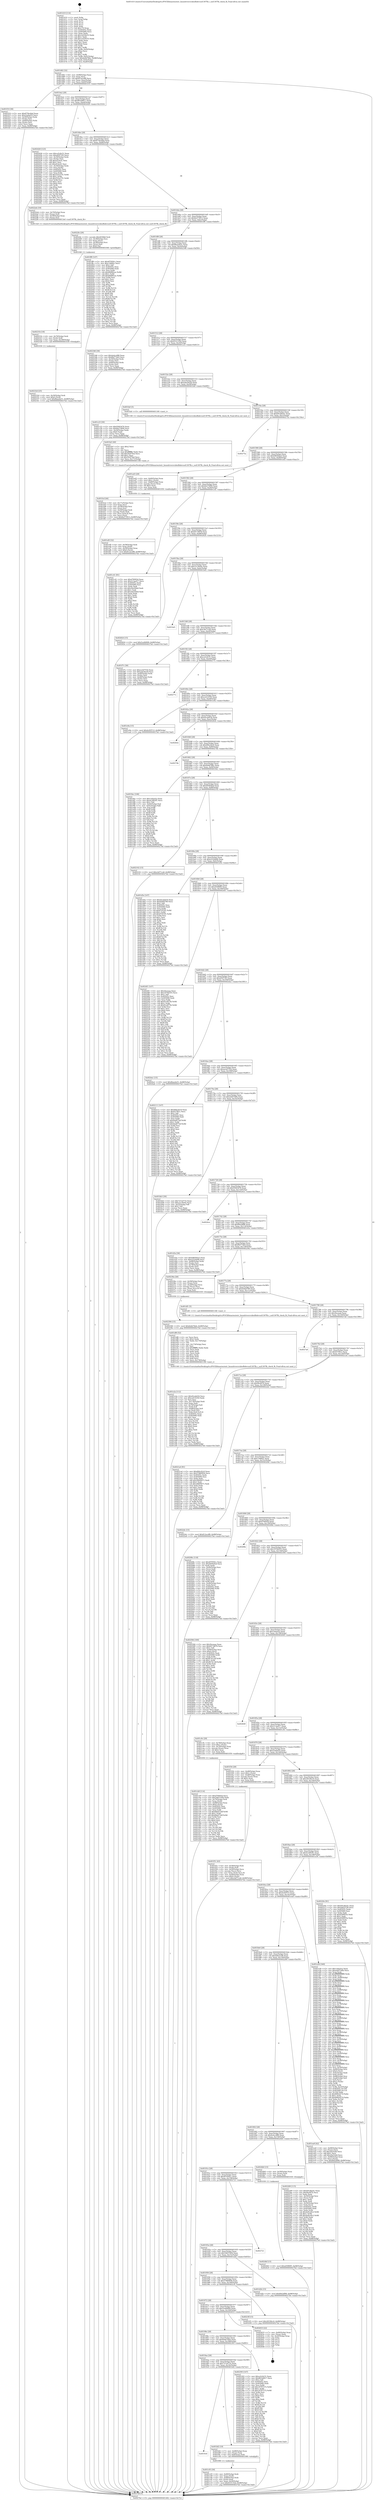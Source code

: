 digraph "0x401410" {
  label = "0x401410 (/mnt/c/Users/mathe/Desktop/tcc/POCII/binaries/extr_linuxdriversvideofbdevssd1307fb.c_ssd1307fb_check_fb_Final-ollvm.out::main(0))"
  labelloc = "t"
  node[shape=record]

  Entry [label="",width=0.3,height=0.3,shape=circle,fillcolor=black,style=filled]
  "0x401482" [label="{
     0x401482 [32]\l
     | [instrs]\l
     &nbsp;&nbsp;0x401482 \<+6\>: mov -0x98(%rbp),%eax\l
     &nbsp;&nbsp;0x401488 \<+2\>: mov %eax,%ecx\l
     &nbsp;&nbsp;0x40148a \<+6\>: sub $0x812ecdf8,%ecx\l
     &nbsp;&nbsp;0x401490 \<+6\>: mov %eax,-0xac(%rbp)\l
     &nbsp;&nbsp;0x401496 \<+6\>: mov %ecx,-0xb0(%rbp)\l
     &nbsp;&nbsp;0x40149c \<+6\>: je 0000000000401f10 \<main+0xb00\>\l
  }"]
  "0x401f10" [label="{
     0x401f10 [36]\l
     | [instrs]\l
     &nbsp;&nbsp;0x401f10 \<+5\>: mov $0x875bcbbd,%eax\l
     &nbsp;&nbsp;0x401f15 \<+5\>: mov $0x22afad35,%ecx\l
     &nbsp;&nbsp;0x401f1a \<+4\>: mov -0x50(%rbp),%rdx\l
     &nbsp;&nbsp;0x401f1e \<+2\>: mov (%rdx),%esi\l
     &nbsp;&nbsp;0x401f20 \<+4\>: mov -0x60(%rbp),%rdx\l
     &nbsp;&nbsp;0x401f24 \<+2\>: cmp (%rdx),%esi\l
     &nbsp;&nbsp;0x401f26 \<+3\>: cmovl %ecx,%eax\l
     &nbsp;&nbsp;0x401f29 \<+6\>: mov %eax,-0x98(%rbp)\l
     &nbsp;&nbsp;0x401f2f \<+5\>: jmp 00000000004027bd \<main+0x13ad\>\l
  }"]
  "0x4014a2" [label="{
     0x4014a2 [28]\l
     | [instrs]\l
     &nbsp;&nbsp;0x4014a2 \<+5\>: jmp 00000000004014a7 \<main+0x97\>\l
     &nbsp;&nbsp;0x4014a7 \<+6\>: mov -0xac(%rbp),%eax\l
     &nbsp;&nbsp;0x4014ad \<+5\>: sub $0x861b9917,%eax\l
     &nbsp;&nbsp;0x4014b2 \<+6\>: mov %eax,-0xb4(%rbp)\l
     &nbsp;&nbsp;0x4014b8 \<+6\>: je 0000000000402426 \<main+0x1016\>\l
  }"]
  Exit [label="",width=0.3,height=0.3,shape=circle,fillcolor=black,style=filled,peripheries=2]
  "0x402426" [label="{
     0x402426 [123]\l
     | [instrs]\l
     &nbsp;&nbsp;0x402426 \<+5\>: mov $0xca5c9c51,%eax\l
     &nbsp;&nbsp;0x40242b \<+5\>: mov $0xe85f73f3,%ecx\l
     &nbsp;&nbsp;0x402430 \<+4\>: mov -0x30(%rbp),%rdx\l
     &nbsp;&nbsp;0x402434 \<+2\>: mov (%rdx),%esi\l
     &nbsp;&nbsp;0x402436 \<+6\>: add $0xef1dcd1,%esi\l
     &nbsp;&nbsp;0x40243c \<+3\>: add $0x1,%esi\l
     &nbsp;&nbsp;0x40243f \<+6\>: sub $0xef1dcd1,%esi\l
     &nbsp;&nbsp;0x402445 \<+4\>: mov -0x30(%rbp),%rdx\l
     &nbsp;&nbsp;0x402449 \<+2\>: mov %esi,(%rdx)\l
     &nbsp;&nbsp;0x40244b \<+7\>: mov 0x40505c,%esi\l
     &nbsp;&nbsp;0x402452 \<+7\>: mov 0x405060,%edi\l
     &nbsp;&nbsp;0x402459 \<+3\>: mov %esi,%r8d\l
     &nbsp;&nbsp;0x40245c \<+7\>: add $0x555a37f1,%r8d\l
     &nbsp;&nbsp;0x402463 \<+4\>: sub $0x1,%r8d\l
     &nbsp;&nbsp;0x402467 \<+7\>: sub $0x555a37f1,%r8d\l
     &nbsp;&nbsp;0x40246e \<+4\>: imul %r8d,%esi\l
     &nbsp;&nbsp;0x402472 \<+3\>: and $0x1,%esi\l
     &nbsp;&nbsp;0x402475 \<+3\>: cmp $0x0,%esi\l
     &nbsp;&nbsp;0x402478 \<+4\>: sete %r9b\l
     &nbsp;&nbsp;0x40247c \<+3\>: cmp $0xa,%edi\l
     &nbsp;&nbsp;0x40247f \<+4\>: setl %r10b\l
     &nbsp;&nbsp;0x402483 \<+3\>: mov %r9b,%r11b\l
     &nbsp;&nbsp;0x402486 \<+3\>: and %r10b,%r11b\l
     &nbsp;&nbsp;0x402489 \<+3\>: xor %r10b,%r9b\l
     &nbsp;&nbsp;0x40248c \<+3\>: or %r9b,%r11b\l
     &nbsp;&nbsp;0x40248f \<+4\>: test $0x1,%r11b\l
     &nbsp;&nbsp;0x402493 \<+3\>: cmovne %ecx,%eax\l
     &nbsp;&nbsp;0x402496 \<+6\>: mov %eax,-0x98(%rbp)\l
     &nbsp;&nbsp;0x40249c \<+5\>: jmp 00000000004027bd \<main+0x13ad\>\l
  }"]
  "0x4014be" [label="{
     0x4014be [28]\l
     | [instrs]\l
     &nbsp;&nbsp;0x4014be \<+5\>: jmp 00000000004014c3 \<main+0xb3\>\l
     &nbsp;&nbsp;0x4014c3 \<+6\>: mov -0xac(%rbp),%eax\l
     &nbsp;&nbsp;0x4014c9 \<+5\>: sub $0x875bcbbd,%eax\l
     &nbsp;&nbsp;0x4014ce \<+6\>: mov %eax,-0xb8(%rbp)\l
     &nbsp;&nbsp;0x4014d4 \<+6\>: je 00000000004022eb \<main+0xedb\>\l
  }"]
  "0x4024bf" [label="{
     0x4024bf [15]\l
     | [instrs]\l
     &nbsp;&nbsp;0x4024bf \<+10\>: movl $0xe65f89f5,-0x98(%rbp)\l
     &nbsp;&nbsp;0x4024c9 \<+5\>: jmp 00000000004027bd \<main+0x13ad\>\l
  }"]
  "0x4022eb" [label="{
     0x4022eb [19]\l
     | [instrs]\l
     &nbsp;&nbsp;0x4022eb \<+4\>: mov -0x70(%rbp),%rax\l
     &nbsp;&nbsp;0x4022ef \<+3\>: mov (%rax),%rdi\l
     &nbsp;&nbsp;0x4022f2 \<+4\>: mov -0x58(%rbp),%rax\l
     &nbsp;&nbsp;0x4022f6 \<+3\>: mov (%rax),%rsi\l
     &nbsp;&nbsp;0x4022f9 \<+5\>: call 00000000004013e0 \<ssd1307fb_check_fb\>\l
     | [calls]\l
     &nbsp;&nbsp;0x4013e0 \{1\} (/mnt/c/Users/mathe/Desktop/tcc/POCII/binaries/extr_linuxdriversvideofbdevssd1307fb.c_ssd1307fb_check_fb_Final-ollvm.out::ssd1307fb_check_fb)\l
  }"]
  "0x4014da" [label="{
     0x4014da [28]\l
     | [instrs]\l
     &nbsp;&nbsp;0x4014da \<+5\>: jmp 00000000004014df \<main+0xcf\>\l
     &nbsp;&nbsp;0x4014df \<+6\>: mov -0xac(%rbp),%eax\l
     &nbsp;&nbsp;0x4014e5 \<+5\>: sub $0x8a573913,%eax\l
     &nbsp;&nbsp;0x4014ea \<+6\>: mov %eax,-0xbc(%rbp)\l
     &nbsp;&nbsp;0x4014f0 \<+6\>: je 0000000000401ff9 \<main+0xbe9\>\l
  }"]
  "0x402384" [label="{
     0x402384 [15]\l
     | [instrs]\l
     &nbsp;&nbsp;0x402384 \<+10\>: movl $0x6ebb7bb4,-0x98(%rbp)\l
     &nbsp;&nbsp;0x40238e \<+5\>: jmp 00000000004027bd \<main+0x13ad\>\l
  }"]
  "0x401ff9" [label="{
     0x401ff9 [147]\l
     | [instrs]\l
     &nbsp;&nbsp;0x401ff9 \<+5\>: mov $0x4f79581c,%eax\l
     &nbsp;&nbsp;0x401ffe \<+5\>: mov $0xc19682c,%ecx\l
     &nbsp;&nbsp;0x402003 \<+2\>: mov $0x1,%dl\l
     &nbsp;&nbsp;0x402005 \<+7\>: mov 0x40505c,%esi\l
     &nbsp;&nbsp;0x40200c \<+7\>: mov 0x405060,%edi\l
     &nbsp;&nbsp;0x402013 \<+3\>: mov %esi,%r8d\l
     &nbsp;&nbsp;0x402016 \<+7\>: sub $0x84980cac,%r8d\l
     &nbsp;&nbsp;0x40201d \<+4\>: sub $0x1,%r8d\l
     &nbsp;&nbsp;0x402021 \<+7\>: add $0x84980cac,%r8d\l
     &nbsp;&nbsp;0x402028 \<+4\>: imul %r8d,%esi\l
     &nbsp;&nbsp;0x40202c \<+3\>: and $0x1,%esi\l
     &nbsp;&nbsp;0x40202f \<+3\>: cmp $0x0,%esi\l
     &nbsp;&nbsp;0x402032 \<+4\>: sete %r9b\l
     &nbsp;&nbsp;0x402036 \<+3\>: cmp $0xa,%edi\l
     &nbsp;&nbsp;0x402039 \<+4\>: setl %r10b\l
     &nbsp;&nbsp;0x40203d \<+3\>: mov %r9b,%r11b\l
     &nbsp;&nbsp;0x402040 \<+4\>: xor $0xff,%r11b\l
     &nbsp;&nbsp;0x402044 \<+3\>: mov %r10b,%bl\l
     &nbsp;&nbsp;0x402047 \<+3\>: xor $0xff,%bl\l
     &nbsp;&nbsp;0x40204a \<+3\>: xor $0x1,%dl\l
     &nbsp;&nbsp;0x40204d \<+3\>: mov %r11b,%r14b\l
     &nbsp;&nbsp;0x402050 \<+4\>: and $0xff,%r14b\l
     &nbsp;&nbsp;0x402054 \<+3\>: and %dl,%r9b\l
     &nbsp;&nbsp;0x402057 \<+3\>: mov %bl,%r15b\l
     &nbsp;&nbsp;0x40205a \<+4\>: and $0xff,%r15b\l
     &nbsp;&nbsp;0x40205e \<+3\>: and %dl,%r10b\l
     &nbsp;&nbsp;0x402061 \<+3\>: or %r9b,%r14b\l
     &nbsp;&nbsp;0x402064 \<+3\>: or %r10b,%r15b\l
     &nbsp;&nbsp;0x402067 \<+3\>: xor %r15b,%r14b\l
     &nbsp;&nbsp;0x40206a \<+3\>: or %bl,%r11b\l
     &nbsp;&nbsp;0x40206d \<+4\>: xor $0xff,%r11b\l
     &nbsp;&nbsp;0x402071 \<+3\>: or $0x1,%dl\l
     &nbsp;&nbsp;0x402074 \<+3\>: and %dl,%r11b\l
     &nbsp;&nbsp;0x402077 \<+3\>: or %r11b,%r14b\l
     &nbsp;&nbsp;0x40207a \<+4\>: test $0x1,%r14b\l
     &nbsp;&nbsp;0x40207e \<+3\>: cmovne %ecx,%eax\l
     &nbsp;&nbsp;0x402081 \<+6\>: mov %eax,-0x98(%rbp)\l
     &nbsp;&nbsp;0x402087 \<+5\>: jmp 00000000004027bd \<main+0x13ad\>\l
  }"]
  "0x4014f6" [label="{
     0x4014f6 [28]\l
     | [instrs]\l
     &nbsp;&nbsp;0x4014f6 \<+5\>: jmp 00000000004014fb \<main+0xeb\>\l
     &nbsp;&nbsp;0x4014fb \<+6\>: mov -0xac(%rbp),%eax\l
     &nbsp;&nbsp;0x401501 \<+5\>: sub $0x8baeda51,%eax\l
     &nbsp;&nbsp;0x401506 \<+6\>: mov %eax,-0xc0(%rbp)\l
     &nbsp;&nbsp;0x40150c \<+6\>: je 0000000000402346 \<main+0xf36\>\l
  }"]
  "0x40232d" [label="{
     0x40232d [25]\l
     | [instrs]\l
     &nbsp;&nbsp;0x40232d \<+4\>: mov -0x30(%rbp),%rdi\l
     &nbsp;&nbsp;0x402331 \<+6\>: movl $0x0,(%rdi)\l
     &nbsp;&nbsp;0x402337 \<+10\>: movl $0x8baeda51,-0x98(%rbp)\l
     &nbsp;&nbsp;0x402341 \<+5\>: jmp 00000000004027bd \<main+0x13ad\>\l
  }"]
  "0x402346" [label="{
     0x402346 [36]\l
     | [instrs]\l
     &nbsp;&nbsp;0x402346 \<+5\>: mov $0x4e4ccd98,%eax\l
     &nbsp;&nbsp;0x40234b \<+5\>: mov $0xf6d77dd3,%ecx\l
     &nbsp;&nbsp;0x402350 \<+4\>: mov -0x30(%rbp),%rdx\l
     &nbsp;&nbsp;0x402354 \<+2\>: mov (%rdx),%esi\l
     &nbsp;&nbsp;0x402356 \<+4\>: mov -0x60(%rbp),%rdx\l
     &nbsp;&nbsp;0x40235a \<+2\>: cmp (%rdx),%esi\l
     &nbsp;&nbsp;0x40235c \<+3\>: cmovl %ecx,%eax\l
     &nbsp;&nbsp;0x40235f \<+6\>: mov %eax,-0x98(%rbp)\l
     &nbsp;&nbsp;0x402365 \<+5\>: jmp 00000000004027bd \<main+0x13ad\>\l
  }"]
  "0x401512" [label="{
     0x401512 [28]\l
     | [instrs]\l
     &nbsp;&nbsp;0x401512 \<+5\>: jmp 0000000000401517 \<main+0x107\>\l
     &nbsp;&nbsp;0x401517 \<+6\>: mov -0xac(%rbp),%eax\l
     &nbsp;&nbsp;0x40151d \<+5\>: sub $0x93311f2d,%eax\l
     &nbsp;&nbsp;0x401522 \<+6\>: mov %eax,-0xc4(%rbp)\l
     &nbsp;&nbsp;0x401528 \<+6\>: je 0000000000401c23 \<main+0x813\>\l
  }"]
  "0x40231b" [label="{
     0x40231b [18]\l
     | [instrs]\l
     &nbsp;&nbsp;0x40231b \<+4\>: mov -0x70(%rbp),%rdi\l
     &nbsp;&nbsp;0x40231f \<+3\>: mov (%rdi),%rdi\l
     &nbsp;&nbsp;0x402322 \<+6\>: mov %eax,-0x180(%rbp)\l
     &nbsp;&nbsp;0x402328 \<+5\>: call 0000000000401030 \<free@plt\>\l
     | [calls]\l
     &nbsp;&nbsp;0x401030 \{1\} (unknown)\l
  }"]
  "0x401c23" [label="{
     0x401c23 [30]\l
     | [instrs]\l
     &nbsp;&nbsp;0x401c23 \<+5\>: mov $0xf3093476,%eax\l
     &nbsp;&nbsp;0x401c28 \<+5\>: mov $0xbb274f09,%ecx\l
     &nbsp;&nbsp;0x401c2d \<+3\>: mov -0x24(%rbp),%edx\l
     &nbsp;&nbsp;0x401c30 \<+3\>: cmp $0x0,%edx\l
     &nbsp;&nbsp;0x401c33 \<+3\>: cmove %ecx,%eax\l
     &nbsp;&nbsp;0x401c36 \<+6\>: mov %eax,-0x98(%rbp)\l
     &nbsp;&nbsp;0x401c3c \<+5\>: jmp 00000000004027bd \<main+0x13ad\>\l
  }"]
  "0x40152e" [label="{
     0x40152e [28]\l
     | [instrs]\l
     &nbsp;&nbsp;0x40152e \<+5\>: jmp 0000000000401533 \<main+0x123\>\l
     &nbsp;&nbsp;0x401533 \<+6\>: mov -0xac(%rbp),%eax\l
     &nbsp;&nbsp;0x401539 \<+5\>: sub $0xaab34a29,%eax\l
     &nbsp;&nbsp;0x40153e \<+6\>: mov %eax,-0xc8(%rbp)\l
     &nbsp;&nbsp;0x401544 \<+6\>: je 0000000000401fa0 \<main+0xb90\>\l
  }"]
  "0x4022fe" [label="{
     0x4022fe [29]\l
     | [instrs]\l
     &nbsp;&nbsp;0x4022fe \<+10\>: movabs $0x4030b6,%rdi\l
     &nbsp;&nbsp;0x402308 \<+4\>: mov -0x38(%rbp),%rsi\l
     &nbsp;&nbsp;0x40230c \<+2\>: mov %eax,(%rsi)\l
     &nbsp;&nbsp;0x40230e \<+4\>: mov -0x38(%rbp),%rsi\l
     &nbsp;&nbsp;0x402312 \<+2\>: mov (%rsi),%esi\l
     &nbsp;&nbsp;0x402314 \<+2\>: mov $0x0,%al\l
     &nbsp;&nbsp;0x402316 \<+5\>: call 0000000000401040 \<printf@plt\>\l
     | [calls]\l
     &nbsp;&nbsp;0x401040 \{1\} (unknown)\l
  }"]
  "0x401fa0" [label="{
     0x401fa0 [5]\l
     | [instrs]\l
     &nbsp;&nbsp;0x401fa0 \<+5\>: call 0000000000401160 \<next_i\>\l
     | [calls]\l
     &nbsp;&nbsp;0x401160 \{1\} (/mnt/c/Users/mathe/Desktop/tcc/POCII/binaries/extr_linuxdriversvideofbdevssd1307fb.c_ssd1307fb_check_fb_Final-ollvm.out::next_i)\l
  }"]
  "0x40154a" [label="{
     0x40154a [28]\l
     | [instrs]\l
     &nbsp;&nbsp;0x40154a \<+5\>: jmp 000000000040154f \<main+0x13f\>\l
     &nbsp;&nbsp;0x40154f \<+6\>: mov -0xac(%rbp),%eax\l
     &nbsp;&nbsp;0x401555 \<+5\>: sub $0xb91dbed1,%eax\l
     &nbsp;&nbsp;0x40155a \<+6\>: mov %eax,-0xcc(%rbp)\l
     &nbsp;&nbsp;0x401560 \<+6\>: je 000000000040275a \<main+0x134a\>\l
  }"]
  "0x401fcd" [label="{
     0x401fcd [44]\l
     | [instrs]\l
     &nbsp;&nbsp;0x401fcd \<+6\>: mov -0x17c(%rbp),%ecx\l
     &nbsp;&nbsp;0x401fd3 \<+3\>: imul %eax,%ecx\l
     &nbsp;&nbsp;0x401fd6 \<+4\>: mov -0x58(%rbp),%rsi\l
     &nbsp;&nbsp;0x401fda \<+3\>: mov (%rsi),%rsi\l
     &nbsp;&nbsp;0x401fdd \<+4\>: mov -0x50(%rbp),%rdi\l
     &nbsp;&nbsp;0x401fe1 \<+3\>: movslq (%rdi),%rdi\l
     &nbsp;&nbsp;0x401fe4 \<+4\>: mov (%rsi,%rdi,8),%rsi\l
     &nbsp;&nbsp;0x401fe8 \<+2\>: mov %ecx,(%rsi)\l
     &nbsp;&nbsp;0x401fea \<+10\>: movl $0x8a573913,-0x98(%rbp)\l
     &nbsp;&nbsp;0x401ff4 \<+5\>: jmp 00000000004027bd \<main+0x13ad\>\l
  }"]
  "0x40275a" [label="{
     0x40275a\l
  }", style=dashed]
  "0x401566" [label="{
     0x401566 [28]\l
     | [instrs]\l
     &nbsp;&nbsp;0x401566 \<+5\>: jmp 000000000040156b \<main+0x15b\>\l
     &nbsp;&nbsp;0x40156b \<+6\>: mov -0xac(%rbp),%eax\l
     &nbsp;&nbsp;0x401571 \<+5\>: sub $0xb965bba5,%eax\l
     &nbsp;&nbsp;0x401576 \<+6\>: mov %eax,-0xd0(%rbp)\l
     &nbsp;&nbsp;0x40157c \<+6\>: je 0000000000401ed3 \<main+0xac3\>\l
  }"]
  "0x401fa5" [label="{
     0x401fa5 [40]\l
     | [instrs]\l
     &nbsp;&nbsp;0x401fa5 \<+5\>: mov $0x2,%ecx\l
     &nbsp;&nbsp;0x401faa \<+1\>: cltd\l
     &nbsp;&nbsp;0x401fab \<+2\>: idiv %ecx\l
     &nbsp;&nbsp;0x401fad \<+6\>: imul $0xfffffffe,%edx,%ecx\l
     &nbsp;&nbsp;0x401fb3 \<+6\>: add $0x502f7fed,%ecx\l
     &nbsp;&nbsp;0x401fb9 \<+3\>: add $0x1,%ecx\l
     &nbsp;&nbsp;0x401fbc \<+6\>: sub $0x502f7fed,%ecx\l
     &nbsp;&nbsp;0x401fc2 \<+6\>: mov %ecx,-0x17c(%rbp)\l
     &nbsp;&nbsp;0x401fc8 \<+5\>: call 0000000000401160 \<next_i\>\l
     | [calls]\l
     &nbsp;&nbsp;0x401160 \{1\} (/mnt/c/Users/mathe/Desktop/tcc/POCII/binaries/extr_linuxdriversvideofbdevssd1307fb.c_ssd1307fb_check_fb_Final-ollvm.out::next_i)\l
  }"]
  "0x401ed3" [label="{
     0x401ed3 [29]\l
     | [instrs]\l
     &nbsp;&nbsp;0x401ed3 \<+4\>: mov -0x60(%rbp),%rax\l
     &nbsp;&nbsp;0x401ed7 \<+6\>: movl $0x1,(%rax)\l
     &nbsp;&nbsp;0x401edd \<+4\>: mov -0x60(%rbp),%rax\l
     &nbsp;&nbsp;0x401ee1 \<+3\>: movslq (%rax),%rax\l
     &nbsp;&nbsp;0x401ee4 \<+4\>: shl $0x3,%rax\l
     &nbsp;&nbsp;0x401ee8 \<+3\>: mov %rax,%rdi\l
     &nbsp;&nbsp;0x401eeb \<+5\>: call 0000000000401050 \<malloc@plt\>\l
     | [calls]\l
     &nbsp;&nbsp;0x401050 \{1\} (unknown)\l
  }"]
  "0x401582" [label="{
     0x401582 [28]\l
     | [instrs]\l
     &nbsp;&nbsp;0x401582 \<+5\>: jmp 0000000000401587 \<main+0x177\>\l
     &nbsp;&nbsp;0x401587 \<+6\>: mov -0xac(%rbp),%eax\l
     &nbsp;&nbsp;0x40158d \<+5\>: sub $0xbb274f09,%eax\l
     &nbsp;&nbsp;0x401592 \<+6\>: mov %eax,-0xd4(%rbp)\l
     &nbsp;&nbsp;0x401598 \<+6\>: je 0000000000401c41 \<main+0x831\>\l
  }"]
  "0x401f51" [label="{
     0x401f51 [43]\l
     | [instrs]\l
     &nbsp;&nbsp;0x401f51 \<+4\>: mov -0x58(%rbp),%rdi\l
     &nbsp;&nbsp;0x401f55 \<+3\>: mov (%rdi),%rdi\l
     &nbsp;&nbsp;0x401f58 \<+4\>: mov -0x50(%rbp),%rcx\l
     &nbsp;&nbsp;0x401f5c \<+3\>: movslq (%rcx),%rcx\l
     &nbsp;&nbsp;0x401f5f \<+4\>: mov %rax,(%rdi,%rcx,8)\l
     &nbsp;&nbsp;0x401f63 \<+4\>: mov -0x40(%rbp),%rax\l
     &nbsp;&nbsp;0x401f67 \<+6\>: movl $0x0,(%rax)\l
     &nbsp;&nbsp;0x401f6d \<+10\>: movl $0xc4d71ca9,-0x98(%rbp)\l
     &nbsp;&nbsp;0x401f77 \<+5\>: jmp 00000000004027bd \<main+0x13ad\>\l
  }"]
  "0x401c41" [label="{
     0x401c41 [91]\l
     | [instrs]\l
     &nbsp;&nbsp;0x401c41 \<+5\>: mov $0xd76093d,%eax\l
     &nbsp;&nbsp;0x401c46 \<+5\>: mov $0x213aef17,%ecx\l
     &nbsp;&nbsp;0x401c4b \<+7\>: mov 0x40505c,%edx\l
     &nbsp;&nbsp;0x401c52 \<+7\>: mov 0x405060,%esi\l
     &nbsp;&nbsp;0x401c59 \<+2\>: mov %edx,%edi\l
     &nbsp;&nbsp;0x401c5b \<+6\>: sub $0xc9e428e6,%edi\l
     &nbsp;&nbsp;0x401c61 \<+3\>: sub $0x1,%edi\l
     &nbsp;&nbsp;0x401c64 \<+6\>: add $0xc9e428e6,%edi\l
     &nbsp;&nbsp;0x401c6a \<+3\>: imul %edi,%edx\l
     &nbsp;&nbsp;0x401c6d \<+3\>: and $0x1,%edx\l
     &nbsp;&nbsp;0x401c70 \<+3\>: cmp $0x0,%edx\l
     &nbsp;&nbsp;0x401c73 \<+4\>: sete %r8b\l
     &nbsp;&nbsp;0x401c77 \<+3\>: cmp $0xa,%esi\l
     &nbsp;&nbsp;0x401c7a \<+4\>: setl %r9b\l
     &nbsp;&nbsp;0x401c7e \<+3\>: mov %r8b,%r10b\l
     &nbsp;&nbsp;0x401c81 \<+3\>: and %r9b,%r10b\l
     &nbsp;&nbsp;0x401c84 \<+3\>: xor %r9b,%r8b\l
     &nbsp;&nbsp;0x401c87 \<+3\>: or %r8b,%r10b\l
     &nbsp;&nbsp;0x401c8a \<+4\>: test $0x1,%r10b\l
     &nbsp;&nbsp;0x401c8e \<+3\>: cmovne %ecx,%eax\l
     &nbsp;&nbsp;0x401c91 \<+6\>: mov %eax,-0x98(%rbp)\l
     &nbsp;&nbsp;0x401c97 \<+5\>: jmp 00000000004027bd \<main+0x13ad\>\l
  }"]
  "0x40159e" [label="{
     0x40159e [28]\l
     | [instrs]\l
     &nbsp;&nbsp;0x40159e \<+5\>: jmp 00000000004015a3 \<main+0x193\>\l
     &nbsp;&nbsp;0x4015a3 \<+6\>: mov -0xac(%rbp),%eax\l
     &nbsp;&nbsp;0x4015a9 \<+5\>: sub $0xbf17d878,%eax\l
     &nbsp;&nbsp;0x4015ae \<+6\>: mov %eax,-0xd8(%rbp)\l
     &nbsp;&nbsp;0x4015b4 \<+6\>: je 0000000000402624 \<main+0x1214\>\l
  }"]
  "0x401ef0" [label="{
     0x401ef0 [32]\l
     | [instrs]\l
     &nbsp;&nbsp;0x401ef0 \<+4\>: mov -0x58(%rbp),%rdi\l
     &nbsp;&nbsp;0x401ef4 \<+3\>: mov %rax,(%rdi)\l
     &nbsp;&nbsp;0x401ef7 \<+4\>: mov -0x50(%rbp),%rax\l
     &nbsp;&nbsp;0x401efb \<+6\>: movl $0x0,(%rax)\l
     &nbsp;&nbsp;0x401f01 \<+10\>: movl $0x812ecdf8,-0x98(%rbp)\l
     &nbsp;&nbsp;0x401f0b \<+5\>: jmp 00000000004027bd \<main+0x13ad\>\l
  }"]
  "0x402624" [label="{
     0x402624 [15]\l
     | [instrs]\l
     &nbsp;&nbsp;0x402624 \<+10\>: movl $0x5ce84909,-0x98(%rbp)\l
     &nbsp;&nbsp;0x40262e \<+5\>: jmp 00000000004027bd \<main+0x13ad\>\l
  }"]
  "0x4015ba" [label="{
     0x4015ba [28]\l
     | [instrs]\l
     &nbsp;&nbsp;0x4015ba \<+5\>: jmp 00000000004015bf \<main+0x1af\>\l
     &nbsp;&nbsp;0x4015bf \<+6\>: mov -0xac(%rbp),%eax\l
     &nbsp;&nbsp;0x4015c5 \<+5\>: sub $0xc2130e0e,%eax\l
     &nbsp;&nbsp;0x4015ca \<+6\>: mov %eax,-0xdc(%rbp)\l
     &nbsp;&nbsp;0x4015d0 \<+6\>: je 0000000000401bd1 \<main+0x7c1\>\l
  }"]
  "0x401e2a" [label="{
     0x401e2a [112]\l
     | [instrs]\l
     &nbsp;&nbsp;0x401e2a \<+5\>: mov $0xd2cab434,%ecx\l
     &nbsp;&nbsp;0x401e2f \<+5\>: mov $0xce414350,%edx\l
     &nbsp;&nbsp;0x401e34 \<+2\>: xor %esi,%esi\l
     &nbsp;&nbsp;0x401e36 \<+6\>: mov -0x178(%rbp),%edi\l
     &nbsp;&nbsp;0x401e3c \<+3\>: imul %eax,%edi\l
     &nbsp;&nbsp;0x401e3f \<+4\>: mov -0x70(%rbp),%r8\l
     &nbsp;&nbsp;0x401e43 \<+3\>: mov (%r8),%r8\l
     &nbsp;&nbsp;0x401e46 \<+4\>: mov -0x68(%rbp),%r9\l
     &nbsp;&nbsp;0x401e4a \<+3\>: movslq (%r9),%r9\l
     &nbsp;&nbsp;0x401e4d \<+4\>: mov %edi,(%r8,%r9,4)\l
     &nbsp;&nbsp;0x401e51 \<+7\>: mov 0x40505c,%eax\l
     &nbsp;&nbsp;0x401e58 \<+7\>: mov 0x405060,%edi\l
     &nbsp;&nbsp;0x401e5f \<+3\>: sub $0x1,%esi\l
     &nbsp;&nbsp;0x401e62 \<+3\>: mov %eax,%r10d\l
     &nbsp;&nbsp;0x401e65 \<+3\>: add %esi,%r10d\l
     &nbsp;&nbsp;0x401e68 \<+4\>: imul %r10d,%eax\l
     &nbsp;&nbsp;0x401e6c \<+3\>: and $0x1,%eax\l
     &nbsp;&nbsp;0x401e6f \<+3\>: cmp $0x0,%eax\l
     &nbsp;&nbsp;0x401e72 \<+4\>: sete %r11b\l
     &nbsp;&nbsp;0x401e76 \<+3\>: cmp $0xa,%edi\l
     &nbsp;&nbsp;0x401e79 \<+3\>: setl %bl\l
     &nbsp;&nbsp;0x401e7c \<+3\>: mov %r11b,%r14b\l
     &nbsp;&nbsp;0x401e7f \<+3\>: and %bl,%r14b\l
     &nbsp;&nbsp;0x401e82 \<+3\>: xor %bl,%r11b\l
     &nbsp;&nbsp;0x401e85 \<+3\>: or %r11b,%r14b\l
     &nbsp;&nbsp;0x401e88 \<+4\>: test $0x1,%r14b\l
     &nbsp;&nbsp;0x401e8c \<+3\>: cmovne %edx,%ecx\l
     &nbsp;&nbsp;0x401e8f \<+6\>: mov %ecx,-0x98(%rbp)\l
     &nbsp;&nbsp;0x401e95 \<+5\>: jmp 00000000004027bd \<main+0x13ad\>\l
  }"]
  "0x401bd1" [label="{
     0x401bd1\l
  }", style=dashed]
  "0x4015d6" [label="{
     0x4015d6 [28]\l
     | [instrs]\l
     &nbsp;&nbsp;0x4015d6 \<+5\>: jmp 00000000004015db \<main+0x1cb\>\l
     &nbsp;&nbsp;0x4015db \<+6\>: mov -0xac(%rbp),%eax\l
     &nbsp;&nbsp;0x4015e1 \<+5\>: sub $0xc4d71ca9,%eax\l
     &nbsp;&nbsp;0x4015e6 \<+6\>: mov %eax,-0xe0(%rbp)\l
     &nbsp;&nbsp;0x4015ec \<+6\>: je 0000000000401f7c \<main+0xb6c\>\l
  }"]
  "0x401df6" [label="{
     0x401df6 [52]\l
     | [instrs]\l
     &nbsp;&nbsp;0x401df6 \<+2\>: xor %ecx,%ecx\l
     &nbsp;&nbsp;0x401df8 \<+5\>: mov $0x2,%edx\l
     &nbsp;&nbsp;0x401dfd \<+6\>: mov %edx,-0x174(%rbp)\l
     &nbsp;&nbsp;0x401e03 \<+1\>: cltd\l
     &nbsp;&nbsp;0x401e04 \<+6\>: mov -0x174(%rbp),%esi\l
     &nbsp;&nbsp;0x401e0a \<+2\>: idiv %esi\l
     &nbsp;&nbsp;0x401e0c \<+6\>: imul $0xfffffffe,%edx,%edx\l
     &nbsp;&nbsp;0x401e12 \<+2\>: mov %ecx,%edi\l
     &nbsp;&nbsp;0x401e14 \<+2\>: sub %edx,%edi\l
     &nbsp;&nbsp;0x401e16 \<+2\>: mov %ecx,%edx\l
     &nbsp;&nbsp;0x401e18 \<+3\>: sub $0x1,%edx\l
     &nbsp;&nbsp;0x401e1b \<+2\>: add %edx,%edi\l
     &nbsp;&nbsp;0x401e1d \<+2\>: sub %edi,%ecx\l
     &nbsp;&nbsp;0x401e1f \<+6\>: mov %ecx,-0x178(%rbp)\l
     &nbsp;&nbsp;0x401e25 \<+5\>: call 0000000000401160 \<next_i\>\l
     | [calls]\l
     &nbsp;&nbsp;0x401160 \{1\} (/mnt/c/Users/mathe/Desktop/tcc/POCII/binaries/extr_linuxdriversvideofbdevssd1307fb.c_ssd1307fb_check_fb_Final-ollvm.out::next_i)\l
  }"]
  "0x401f7c" [label="{
     0x401f7c [36]\l
     | [instrs]\l
     &nbsp;&nbsp;0x401f7c \<+5\>: mov $0xea3d7554,%eax\l
     &nbsp;&nbsp;0x401f81 \<+5\>: mov $0xaab34a29,%ecx\l
     &nbsp;&nbsp;0x401f86 \<+4\>: mov -0x40(%rbp),%rdx\l
     &nbsp;&nbsp;0x401f8a \<+2\>: mov (%rdx),%esi\l
     &nbsp;&nbsp;0x401f8c \<+4\>: mov -0x48(%rbp),%rdx\l
     &nbsp;&nbsp;0x401f90 \<+2\>: cmp (%rdx),%esi\l
     &nbsp;&nbsp;0x401f92 \<+3\>: cmovl %ecx,%eax\l
     &nbsp;&nbsp;0x401f95 \<+6\>: mov %eax,-0x98(%rbp)\l
     &nbsp;&nbsp;0x401f9b \<+5\>: jmp 00000000004027bd \<main+0x13ad\>\l
  }"]
  "0x4015f2" [label="{
     0x4015f2 [28]\l
     | [instrs]\l
     &nbsp;&nbsp;0x4015f2 \<+5\>: jmp 00000000004015f7 \<main+0x1e7\>\l
     &nbsp;&nbsp;0x4015f7 \<+6\>: mov -0xac(%rbp),%eax\l
     &nbsp;&nbsp;0x4015fd \<+5\>: sub $0xca5c9c51,%eax\l
     &nbsp;&nbsp;0x401602 \<+6\>: mov %eax,-0xe4(%rbp)\l
     &nbsp;&nbsp;0x401608 \<+6\>: je 000000000040277c \<main+0x136c\>\l
  }"]
  "0x401cb9" [label="{
     0x401cb9 [114]\l
     | [instrs]\l
     &nbsp;&nbsp;0x401cb9 \<+5\>: mov $0xd76093d,%ecx\l
     &nbsp;&nbsp;0x401cbe \<+5\>: mov $0x54837d58,%edx\l
     &nbsp;&nbsp;0x401cc3 \<+4\>: mov -0x70(%rbp),%rdi\l
     &nbsp;&nbsp;0x401cc7 \<+3\>: mov %rax,(%rdi)\l
     &nbsp;&nbsp;0x401cca \<+4\>: mov -0x68(%rbp),%rax\l
     &nbsp;&nbsp;0x401cce \<+6\>: movl $0x0,(%rax)\l
     &nbsp;&nbsp;0x401cd4 \<+7\>: mov 0x40505c,%esi\l
     &nbsp;&nbsp;0x401cdb \<+8\>: mov 0x405060,%r8d\l
     &nbsp;&nbsp;0x401ce3 \<+3\>: mov %esi,%r9d\l
     &nbsp;&nbsp;0x401ce6 \<+7\>: sub $0x6bbd72df,%r9d\l
     &nbsp;&nbsp;0x401ced \<+4\>: sub $0x1,%r9d\l
     &nbsp;&nbsp;0x401cf1 \<+7\>: add $0x6bbd72df,%r9d\l
     &nbsp;&nbsp;0x401cf8 \<+4\>: imul %r9d,%esi\l
     &nbsp;&nbsp;0x401cfc \<+3\>: and $0x1,%esi\l
     &nbsp;&nbsp;0x401cff \<+3\>: cmp $0x0,%esi\l
     &nbsp;&nbsp;0x401d02 \<+4\>: sete %r10b\l
     &nbsp;&nbsp;0x401d06 \<+4\>: cmp $0xa,%r8d\l
     &nbsp;&nbsp;0x401d0a \<+4\>: setl %r11b\l
     &nbsp;&nbsp;0x401d0e \<+3\>: mov %r10b,%bl\l
     &nbsp;&nbsp;0x401d11 \<+3\>: and %r11b,%bl\l
     &nbsp;&nbsp;0x401d14 \<+3\>: xor %r11b,%r10b\l
     &nbsp;&nbsp;0x401d17 \<+3\>: or %r10b,%bl\l
     &nbsp;&nbsp;0x401d1a \<+3\>: test $0x1,%bl\l
     &nbsp;&nbsp;0x401d1d \<+3\>: cmovne %edx,%ecx\l
     &nbsp;&nbsp;0x401d20 \<+6\>: mov %ecx,-0x98(%rbp)\l
     &nbsp;&nbsp;0x401d26 \<+5\>: jmp 00000000004027bd \<main+0x13ad\>\l
  }"]
  "0x40277c" [label="{
     0x40277c\l
  }", style=dashed]
  "0x40160e" [label="{
     0x40160e [28]\l
     | [instrs]\l
     &nbsp;&nbsp;0x40160e \<+5\>: jmp 0000000000401613 \<main+0x203\>\l
     &nbsp;&nbsp;0x401613 \<+6\>: mov -0xac(%rbp),%eax\l
     &nbsp;&nbsp;0x401619 \<+5\>: sub $0xce414350,%eax\l
     &nbsp;&nbsp;0x40161e \<+6\>: mov %eax,-0xe8(%rbp)\l
     &nbsp;&nbsp;0x401624 \<+6\>: je 0000000000401e9a \<main+0xa8a\>\l
  }"]
  "0x401c05" [label="{
     0x401c05 [30]\l
     | [instrs]\l
     &nbsp;&nbsp;0x401c05 \<+4\>: mov -0x80(%rbp),%rdi\l
     &nbsp;&nbsp;0x401c09 \<+2\>: mov %eax,(%rdi)\l
     &nbsp;&nbsp;0x401c0b \<+4\>: mov -0x80(%rbp),%rdi\l
     &nbsp;&nbsp;0x401c0f \<+2\>: mov (%rdi),%eax\l
     &nbsp;&nbsp;0x401c11 \<+3\>: mov %eax,-0x24(%rbp)\l
     &nbsp;&nbsp;0x401c14 \<+10\>: movl $0x93311f2d,-0x98(%rbp)\l
     &nbsp;&nbsp;0x401c1e \<+5\>: jmp 00000000004027bd \<main+0x13ad\>\l
  }"]
  "0x401e9a" [label="{
     0x401e9a [15]\l
     | [instrs]\l
     &nbsp;&nbsp;0x401e9a \<+10\>: movl $0x4c65f7c5,-0x98(%rbp)\l
     &nbsp;&nbsp;0x401ea4 \<+5\>: jmp 00000000004027bd \<main+0x13ad\>\l
  }"]
  "0x40162a" [label="{
     0x40162a [28]\l
     | [instrs]\l
     &nbsp;&nbsp;0x40162a \<+5\>: jmp 000000000040162f \<main+0x21f\>\l
     &nbsp;&nbsp;0x40162f \<+6\>: mov -0xac(%rbp),%eax\l
     &nbsp;&nbsp;0x401635 \<+5\>: sub $0xd2cab434,%eax\l
     &nbsp;&nbsp;0x40163a \<+6\>: mov %eax,-0xec(%rbp)\l
     &nbsp;&nbsp;0x401640 \<+6\>: je 00000000004026cb \<main+0x12bb\>\l
  }"]
  "0x4019c6" [label="{
     0x4019c6\l
  }", style=dashed]
  "0x4026cb" [label="{
     0x4026cb\l
  }", style=dashed]
  "0x401646" [label="{
     0x401646 [28]\l
     | [instrs]\l
     &nbsp;&nbsp;0x401646 \<+5\>: jmp 000000000040164b \<main+0x23b\>\l
     &nbsp;&nbsp;0x40164b \<+6\>: mov -0xac(%rbp),%eax\l
     &nbsp;&nbsp;0x401651 \<+5\>: sub $0xd94cd2c9,%eax\l
     &nbsp;&nbsp;0x401656 \<+6\>: mov %eax,-0xf0(%rbp)\l
     &nbsp;&nbsp;0x40165c \<+6\>: je 000000000040274b \<main+0x133b\>\l
  }"]
  "0x401bf2" [label="{
     0x401bf2 [19]\l
     | [instrs]\l
     &nbsp;&nbsp;0x401bf2 \<+7\>: mov -0x88(%rbp),%rax\l
     &nbsp;&nbsp;0x401bf9 \<+3\>: mov (%rax),%rax\l
     &nbsp;&nbsp;0x401bfc \<+4\>: mov 0x8(%rax),%rdi\l
     &nbsp;&nbsp;0x401c00 \<+5\>: call 0000000000401060 \<atoi@plt\>\l
     | [calls]\l
     &nbsp;&nbsp;0x401060 \{1\} (unknown)\l
  }"]
  "0x40274b" [label="{
     0x40274b\l
  }", style=dashed]
  "0x401662" [label="{
     0x401662 [28]\l
     | [instrs]\l
     &nbsp;&nbsp;0x401662 \<+5\>: jmp 0000000000401667 \<main+0x257\>\l
     &nbsp;&nbsp;0x401667 \<+6\>: mov -0xac(%rbp),%eax\l
     &nbsp;&nbsp;0x40166d \<+5\>: sub $0xde9d78bc,%eax\l
     &nbsp;&nbsp;0x401672 \<+6\>: mov %eax,-0xf4(%rbp)\l
     &nbsp;&nbsp;0x401678 \<+6\>: je 00000000004019ec \<main+0x5dc\>\l
  }"]
  "0x4019aa" [label="{
     0x4019aa [28]\l
     | [instrs]\l
     &nbsp;&nbsp;0x4019aa \<+5\>: jmp 00000000004019af \<main+0x59f\>\l
     &nbsp;&nbsp;0x4019af \<+6\>: mov -0xac(%rbp),%eax\l
     &nbsp;&nbsp;0x4019b5 \<+5\>: sub $0x727e4732,%eax\l
     &nbsp;&nbsp;0x4019ba \<+6\>: mov %eax,-0x16c(%rbp)\l
     &nbsp;&nbsp;0x4019c0 \<+6\>: je 0000000000401bf2 \<main+0x7e2\>\l
  }"]
  "0x4019ec" [label="{
     0x4019ec [106]\l
     | [instrs]\l
     &nbsp;&nbsp;0x4019ec \<+5\>: mov $0x1a0acfca,%eax\l
     &nbsp;&nbsp;0x4019f1 \<+5\>: mov $0x4c2903f1,%ecx\l
     &nbsp;&nbsp;0x4019f6 \<+2\>: mov $0x1,%dl\l
     &nbsp;&nbsp;0x4019f8 \<+7\>: mov -0x92(%rbp),%sil\l
     &nbsp;&nbsp;0x4019ff \<+7\>: mov -0x91(%rbp),%dil\l
     &nbsp;&nbsp;0x401a06 \<+3\>: mov %sil,%r8b\l
     &nbsp;&nbsp;0x401a09 \<+4\>: xor $0xff,%r8b\l
     &nbsp;&nbsp;0x401a0d \<+3\>: mov %dil,%r9b\l
     &nbsp;&nbsp;0x401a10 \<+4\>: xor $0xff,%r9b\l
     &nbsp;&nbsp;0x401a14 \<+3\>: xor $0x0,%dl\l
     &nbsp;&nbsp;0x401a17 \<+3\>: mov %r8b,%r10b\l
     &nbsp;&nbsp;0x401a1a \<+4\>: and $0x0,%r10b\l
     &nbsp;&nbsp;0x401a1e \<+3\>: and %dl,%sil\l
     &nbsp;&nbsp;0x401a21 \<+3\>: mov %r9b,%r11b\l
     &nbsp;&nbsp;0x401a24 \<+4\>: and $0x0,%r11b\l
     &nbsp;&nbsp;0x401a28 \<+3\>: and %dl,%dil\l
     &nbsp;&nbsp;0x401a2b \<+3\>: or %sil,%r10b\l
     &nbsp;&nbsp;0x401a2e \<+3\>: or %dil,%r11b\l
     &nbsp;&nbsp;0x401a31 \<+3\>: xor %r11b,%r10b\l
     &nbsp;&nbsp;0x401a34 \<+3\>: or %r9b,%r8b\l
     &nbsp;&nbsp;0x401a37 \<+4\>: xor $0xff,%r8b\l
     &nbsp;&nbsp;0x401a3b \<+3\>: or $0x0,%dl\l
     &nbsp;&nbsp;0x401a3e \<+3\>: and %dl,%r8b\l
     &nbsp;&nbsp;0x401a41 \<+3\>: or %r8b,%r10b\l
     &nbsp;&nbsp;0x401a44 \<+4\>: test $0x1,%r10b\l
     &nbsp;&nbsp;0x401a48 \<+3\>: cmovne %ecx,%eax\l
     &nbsp;&nbsp;0x401a4b \<+6\>: mov %eax,-0x98(%rbp)\l
     &nbsp;&nbsp;0x401a51 \<+5\>: jmp 00000000004027bd \<main+0x13ad\>\l
  }"]
  "0x40167e" [label="{
     0x40167e [28]\l
     | [instrs]\l
     &nbsp;&nbsp;0x40167e \<+5\>: jmp 0000000000401683 \<main+0x273\>\l
     &nbsp;&nbsp;0x401683 \<+6\>: mov -0xac(%rbp),%eax\l
     &nbsp;&nbsp;0x401689 \<+5\>: sub $0xdf39e82d,%eax\l
     &nbsp;&nbsp;0x40168e \<+6\>: mov %eax,-0xf8(%rbp)\l
     &nbsp;&nbsp;0x401694 \<+6\>: je 0000000000402102 \<main+0xcf2\>\l
  }"]
  "0x4027bd" [label="{
     0x4027bd [5]\l
     | [instrs]\l
     &nbsp;&nbsp;0x4027bd \<+5\>: jmp 0000000000401482 \<main+0x72\>\l
  }"]
  "0x401410" [label="{
     0x401410 [114]\l
     | [instrs]\l
     &nbsp;&nbsp;0x401410 \<+1\>: push %rbp\l
     &nbsp;&nbsp;0x401411 \<+3\>: mov %rsp,%rbp\l
     &nbsp;&nbsp;0x401414 \<+2\>: push %r15\l
     &nbsp;&nbsp;0x401416 \<+2\>: push %r14\l
     &nbsp;&nbsp;0x401418 \<+2\>: push %r12\l
     &nbsp;&nbsp;0x40141a \<+1\>: push %rbx\l
     &nbsp;&nbsp;0x40141b \<+7\>: sub $0x170,%rsp\l
     &nbsp;&nbsp;0x401422 \<+7\>: mov 0x40505c,%eax\l
     &nbsp;&nbsp;0x401429 \<+7\>: mov 0x405060,%ecx\l
     &nbsp;&nbsp;0x401430 \<+2\>: mov %eax,%edx\l
     &nbsp;&nbsp;0x401432 \<+6\>: sub $0x1e030e53,%edx\l
     &nbsp;&nbsp;0x401438 \<+3\>: sub $0x1,%edx\l
     &nbsp;&nbsp;0x40143b \<+6\>: add $0x1e030e53,%edx\l
     &nbsp;&nbsp;0x401441 \<+3\>: imul %edx,%eax\l
     &nbsp;&nbsp;0x401444 \<+3\>: and $0x1,%eax\l
     &nbsp;&nbsp;0x401447 \<+3\>: cmp $0x0,%eax\l
     &nbsp;&nbsp;0x40144a \<+4\>: sete %r8b\l
     &nbsp;&nbsp;0x40144e \<+4\>: and $0x1,%r8b\l
     &nbsp;&nbsp;0x401452 \<+7\>: mov %r8b,-0x92(%rbp)\l
     &nbsp;&nbsp;0x401459 \<+3\>: cmp $0xa,%ecx\l
     &nbsp;&nbsp;0x40145c \<+4\>: setl %r8b\l
     &nbsp;&nbsp;0x401460 \<+4\>: and $0x1,%r8b\l
     &nbsp;&nbsp;0x401464 \<+7\>: mov %r8b,-0x91(%rbp)\l
     &nbsp;&nbsp;0x40146b \<+10\>: movl $0xde9d78bc,-0x98(%rbp)\l
     &nbsp;&nbsp;0x401475 \<+6\>: mov %edi,-0x9c(%rbp)\l
     &nbsp;&nbsp;0x40147b \<+7\>: mov %rsi,-0xa8(%rbp)\l
  }"]
  "0x402393" [label="{
     0x402393 [147]\l
     | [instrs]\l
     &nbsp;&nbsp;0x402393 \<+5\>: mov $0xca5c9c51,%eax\l
     &nbsp;&nbsp;0x402398 \<+5\>: mov $0x861b9917,%ecx\l
     &nbsp;&nbsp;0x40239d \<+2\>: mov $0x1,%dl\l
     &nbsp;&nbsp;0x40239f \<+7\>: mov 0x40505c,%esi\l
     &nbsp;&nbsp;0x4023a6 \<+7\>: mov 0x405060,%edi\l
     &nbsp;&nbsp;0x4023ad \<+3\>: mov %esi,%r8d\l
     &nbsp;&nbsp;0x4023b0 \<+7\>: add $0x19787272,%r8d\l
     &nbsp;&nbsp;0x4023b7 \<+4\>: sub $0x1,%r8d\l
     &nbsp;&nbsp;0x4023bb \<+7\>: sub $0x19787272,%r8d\l
     &nbsp;&nbsp;0x4023c2 \<+4\>: imul %r8d,%esi\l
     &nbsp;&nbsp;0x4023c6 \<+3\>: and $0x1,%esi\l
     &nbsp;&nbsp;0x4023c9 \<+3\>: cmp $0x0,%esi\l
     &nbsp;&nbsp;0x4023cc \<+4\>: sete %r9b\l
     &nbsp;&nbsp;0x4023d0 \<+3\>: cmp $0xa,%edi\l
     &nbsp;&nbsp;0x4023d3 \<+4\>: setl %r10b\l
     &nbsp;&nbsp;0x4023d7 \<+3\>: mov %r9b,%r11b\l
     &nbsp;&nbsp;0x4023da \<+4\>: xor $0xff,%r11b\l
     &nbsp;&nbsp;0x4023de \<+3\>: mov %r10b,%bl\l
     &nbsp;&nbsp;0x4023e1 \<+3\>: xor $0xff,%bl\l
     &nbsp;&nbsp;0x4023e4 \<+3\>: xor $0x0,%dl\l
     &nbsp;&nbsp;0x4023e7 \<+3\>: mov %r11b,%r14b\l
     &nbsp;&nbsp;0x4023ea \<+4\>: and $0x0,%r14b\l
     &nbsp;&nbsp;0x4023ee \<+3\>: and %dl,%r9b\l
     &nbsp;&nbsp;0x4023f1 \<+3\>: mov %bl,%r15b\l
     &nbsp;&nbsp;0x4023f4 \<+4\>: and $0x0,%r15b\l
     &nbsp;&nbsp;0x4023f8 \<+3\>: and %dl,%r10b\l
     &nbsp;&nbsp;0x4023fb \<+3\>: or %r9b,%r14b\l
     &nbsp;&nbsp;0x4023fe \<+3\>: or %r10b,%r15b\l
     &nbsp;&nbsp;0x402401 \<+3\>: xor %r15b,%r14b\l
     &nbsp;&nbsp;0x402404 \<+3\>: or %bl,%r11b\l
     &nbsp;&nbsp;0x402407 \<+4\>: xor $0xff,%r11b\l
     &nbsp;&nbsp;0x40240b \<+3\>: or $0x0,%dl\l
     &nbsp;&nbsp;0x40240e \<+3\>: and %dl,%r11b\l
     &nbsp;&nbsp;0x402411 \<+3\>: or %r11b,%r14b\l
     &nbsp;&nbsp;0x402414 \<+4\>: test $0x1,%r14b\l
     &nbsp;&nbsp;0x402418 \<+3\>: cmovne %ecx,%eax\l
     &nbsp;&nbsp;0x40241b \<+6\>: mov %eax,-0x98(%rbp)\l
     &nbsp;&nbsp;0x402421 \<+5\>: jmp 00000000004027bd \<main+0x13ad\>\l
  }"]
  "0x402102" [label="{
     0x402102 [15]\l
     | [instrs]\l
     &nbsp;&nbsp;0x402102 \<+10\>: movl $0xc4d71ca9,-0x98(%rbp)\l
     &nbsp;&nbsp;0x40210c \<+5\>: jmp 00000000004027bd \<main+0x13ad\>\l
  }"]
  "0x40169a" [label="{
     0x40169a [28]\l
     | [instrs]\l
     &nbsp;&nbsp;0x40169a \<+5\>: jmp 000000000040169f \<main+0x28f\>\l
     &nbsp;&nbsp;0x40169f \<+6\>: mov -0xac(%rbp),%eax\l
     &nbsp;&nbsp;0x4016a5 \<+5\>: sub $0xe252de66,%eax\l
     &nbsp;&nbsp;0x4016aa \<+6\>: mov %eax,-0xfc(%rbp)\l
     &nbsp;&nbsp;0x4016b0 \<+6\>: je 0000000000401d5e \<main+0x94e\>\l
  }"]
  "0x40198e" [label="{
     0x40198e [28]\l
     | [instrs]\l
     &nbsp;&nbsp;0x40198e \<+5\>: jmp 0000000000401993 \<main+0x583\>\l
     &nbsp;&nbsp;0x401993 \<+6\>: mov -0xac(%rbp),%eax\l
     &nbsp;&nbsp;0x401999 \<+5\>: sub $0x6ebb7bb4,%eax\l
     &nbsp;&nbsp;0x40199e \<+6\>: mov %eax,-0x168(%rbp)\l
     &nbsp;&nbsp;0x4019a4 \<+6\>: je 0000000000402393 \<main+0xf83\>\l
  }"]
  "0x401d5e" [label="{
     0x401d5e [147]\l
     | [instrs]\l
     &nbsp;&nbsp;0x401d5e \<+5\>: mov $0xd2cab434,%eax\l
     &nbsp;&nbsp;0x401d63 \<+5\>: mov $0xfe9dd799,%ecx\l
     &nbsp;&nbsp;0x401d68 \<+2\>: mov $0x1,%dl\l
     &nbsp;&nbsp;0x401d6a \<+7\>: mov 0x40505c,%esi\l
     &nbsp;&nbsp;0x401d71 \<+7\>: mov 0x405060,%edi\l
     &nbsp;&nbsp;0x401d78 \<+3\>: mov %esi,%r8d\l
     &nbsp;&nbsp;0x401d7b \<+7\>: sub $0x67053f1,%r8d\l
     &nbsp;&nbsp;0x401d82 \<+4\>: sub $0x1,%r8d\l
     &nbsp;&nbsp;0x401d86 \<+7\>: add $0x67053f1,%r8d\l
     &nbsp;&nbsp;0x401d8d \<+4\>: imul %r8d,%esi\l
     &nbsp;&nbsp;0x401d91 \<+3\>: and $0x1,%esi\l
     &nbsp;&nbsp;0x401d94 \<+3\>: cmp $0x0,%esi\l
     &nbsp;&nbsp;0x401d97 \<+4\>: sete %r9b\l
     &nbsp;&nbsp;0x401d9b \<+3\>: cmp $0xa,%edi\l
     &nbsp;&nbsp;0x401d9e \<+4\>: setl %r10b\l
     &nbsp;&nbsp;0x401da2 \<+3\>: mov %r9b,%r11b\l
     &nbsp;&nbsp;0x401da5 \<+4\>: xor $0xff,%r11b\l
     &nbsp;&nbsp;0x401da9 \<+3\>: mov %r10b,%bl\l
     &nbsp;&nbsp;0x401dac \<+3\>: xor $0xff,%bl\l
     &nbsp;&nbsp;0x401daf \<+3\>: xor $0x1,%dl\l
     &nbsp;&nbsp;0x401db2 \<+3\>: mov %r11b,%r14b\l
     &nbsp;&nbsp;0x401db5 \<+4\>: and $0xff,%r14b\l
     &nbsp;&nbsp;0x401db9 \<+3\>: and %dl,%r9b\l
     &nbsp;&nbsp;0x401dbc \<+3\>: mov %bl,%r15b\l
     &nbsp;&nbsp;0x401dbf \<+4\>: and $0xff,%r15b\l
     &nbsp;&nbsp;0x401dc3 \<+3\>: and %dl,%r10b\l
     &nbsp;&nbsp;0x401dc6 \<+3\>: or %r9b,%r14b\l
     &nbsp;&nbsp;0x401dc9 \<+3\>: or %r10b,%r15b\l
     &nbsp;&nbsp;0x401dcc \<+3\>: xor %r15b,%r14b\l
     &nbsp;&nbsp;0x401dcf \<+3\>: or %bl,%r11b\l
     &nbsp;&nbsp;0x401dd2 \<+4\>: xor $0xff,%r11b\l
     &nbsp;&nbsp;0x401dd6 \<+3\>: or $0x1,%dl\l
     &nbsp;&nbsp;0x401dd9 \<+3\>: and %dl,%r11b\l
     &nbsp;&nbsp;0x401ddc \<+3\>: or %r11b,%r14b\l
     &nbsp;&nbsp;0x401ddf \<+4\>: test $0x1,%r14b\l
     &nbsp;&nbsp;0x401de3 \<+3\>: cmovne %ecx,%eax\l
     &nbsp;&nbsp;0x401de6 \<+6\>: mov %eax,-0x98(%rbp)\l
     &nbsp;&nbsp;0x401dec \<+5\>: jmp 00000000004027bd \<main+0x13ad\>\l
  }"]
  "0x4016b6" [label="{
     0x4016b6 [28]\l
     | [instrs]\l
     &nbsp;&nbsp;0x4016b6 \<+5\>: jmp 00000000004016bb \<main+0x2ab\>\l
     &nbsp;&nbsp;0x4016bb \<+6\>: mov -0xac(%rbp),%eax\l
     &nbsp;&nbsp;0x4016c1 \<+5\>: sub $0xe65f89f5,%eax\l
     &nbsp;&nbsp;0x4016c6 \<+6\>: mov %eax,-0x100(%rbp)\l
     &nbsp;&nbsp;0x4016cc \<+6\>: je 00000000004024f1 \<main+0x10e1\>\l
  }"]
  "0x402633" [label="{
     0x402633 [22]\l
     | [instrs]\l
     &nbsp;&nbsp;0x402633 \<+7\>: mov -0x90(%rbp),%rax\l
     &nbsp;&nbsp;0x40263a \<+2\>: mov (%rax),%eax\l
     &nbsp;&nbsp;0x40263c \<+4\>: lea -0x20(%rbp),%rsp\l
     &nbsp;&nbsp;0x402640 \<+1\>: pop %rbx\l
     &nbsp;&nbsp;0x402641 \<+2\>: pop %r12\l
     &nbsp;&nbsp;0x402643 \<+2\>: pop %r14\l
     &nbsp;&nbsp;0x402645 \<+2\>: pop %r15\l
     &nbsp;&nbsp;0x402647 \<+1\>: pop %rbp\l
     &nbsp;&nbsp;0x402648 \<+1\>: ret\l
  }"]
  "0x4024f1" [label="{
     0x4024f1 [147]\l
     | [instrs]\l
     &nbsp;&nbsp;0x4024f1 \<+5\>: mov $0x2bceaaa,%eax\l
     &nbsp;&nbsp;0x4024f6 \<+5\>: mov $0x1979d355,%ecx\l
     &nbsp;&nbsp;0x4024fb \<+2\>: mov $0x1,%dl\l
     &nbsp;&nbsp;0x4024fd \<+7\>: mov 0x40505c,%esi\l
     &nbsp;&nbsp;0x402504 \<+7\>: mov 0x405060,%edi\l
     &nbsp;&nbsp;0x40250b \<+3\>: mov %esi,%r8d\l
     &nbsp;&nbsp;0x40250e \<+7\>: add $0x91e4f75b,%r8d\l
     &nbsp;&nbsp;0x402515 \<+4\>: sub $0x1,%r8d\l
     &nbsp;&nbsp;0x402519 \<+7\>: sub $0x91e4f75b,%r8d\l
     &nbsp;&nbsp;0x402520 \<+4\>: imul %r8d,%esi\l
     &nbsp;&nbsp;0x402524 \<+3\>: and $0x1,%esi\l
     &nbsp;&nbsp;0x402527 \<+3\>: cmp $0x0,%esi\l
     &nbsp;&nbsp;0x40252a \<+4\>: sete %r9b\l
     &nbsp;&nbsp;0x40252e \<+3\>: cmp $0xa,%edi\l
     &nbsp;&nbsp;0x402531 \<+4\>: setl %r10b\l
     &nbsp;&nbsp;0x402535 \<+3\>: mov %r9b,%r11b\l
     &nbsp;&nbsp;0x402538 \<+4\>: xor $0xff,%r11b\l
     &nbsp;&nbsp;0x40253c \<+3\>: mov %r10b,%bl\l
     &nbsp;&nbsp;0x40253f \<+3\>: xor $0xff,%bl\l
     &nbsp;&nbsp;0x402542 \<+3\>: xor $0x1,%dl\l
     &nbsp;&nbsp;0x402545 \<+3\>: mov %r11b,%r14b\l
     &nbsp;&nbsp;0x402548 \<+4\>: and $0xff,%r14b\l
     &nbsp;&nbsp;0x40254c \<+3\>: and %dl,%r9b\l
     &nbsp;&nbsp;0x40254f \<+3\>: mov %bl,%r15b\l
     &nbsp;&nbsp;0x402552 \<+4\>: and $0xff,%r15b\l
     &nbsp;&nbsp;0x402556 \<+3\>: and %dl,%r10b\l
     &nbsp;&nbsp;0x402559 \<+3\>: or %r9b,%r14b\l
     &nbsp;&nbsp;0x40255c \<+3\>: or %r10b,%r15b\l
     &nbsp;&nbsp;0x40255f \<+3\>: xor %r15b,%r14b\l
     &nbsp;&nbsp;0x402562 \<+3\>: or %bl,%r11b\l
     &nbsp;&nbsp;0x402565 \<+4\>: xor $0xff,%r11b\l
     &nbsp;&nbsp;0x402569 \<+3\>: or $0x1,%dl\l
     &nbsp;&nbsp;0x40256c \<+3\>: and %dl,%r11b\l
     &nbsp;&nbsp;0x40256f \<+3\>: or %r11b,%r14b\l
     &nbsp;&nbsp;0x402572 \<+4\>: test $0x1,%r14b\l
     &nbsp;&nbsp;0x402576 \<+3\>: cmovne %ecx,%eax\l
     &nbsp;&nbsp;0x402579 \<+6\>: mov %eax,-0x98(%rbp)\l
     &nbsp;&nbsp;0x40257f \<+5\>: jmp 00000000004027bd \<main+0x13ad\>\l
  }"]
  "0x4016d2" [label="{
     0x4016d2 [28]\l
     | [instrs]\l
     &nbsp;&nbsp;0x4016d2 \<+5\>: jmp 00000000004016d7 \<main+0x2c7\>\l
     &nbsp;&nbsp;0x4016d7 \<+6\>: mov -0xac(%rbp),%eax\l
     &nbsp;&nbsp;0x4016dd \<+5\>: sub $0xe85f73f3,%eax\l
     &nbsp;&nbsp;0x4016e2 \<+6\>: mov %eax,-0x104(%rbp)\l
     &nbsp;&nbsp;0x4016e8 \<+6\>: je 00000000004024a1 \<main+0x1091\>\l
  }"]
  "0x401972" [label="{
     0x401972 [28]\l
     | [instrs]\l
     &nbsp;&nbsp;0x401972 \<+5\>: jmp 0000000000401977 \<main+0x567\>\l
     &nbsp;&nbsp;0x401977 \<+6\>: mov -0xac(%rbp),%eax\l
     &nbsp;&nbsp;0x40197d \<+5\>: sub $0x5ce84909,%eax\l
     &nbsp;&nbsp;0x401982 \<+6\>: mov %eax,-0x164(%rbp)\l
     &nbsp;&nbsp;0x401988 \<+6\>: je 0000000000402633 \<main+0x1223\>\l
  }"]
  "0x4024a1" [label="{
     0x4024a1 [15]\l
     | [instrs]\l
     &nbsp;&nbsp;0x4024a1 \<+10\>: movl $0x8baeda51,-0x98(%rbp)\l
     &nbsp;&nbsp;0x4024ab \<+5\>: jmp 00000000004027bd \<main+0x13ad\>\l
  }"]
  "0x4016ee" [label="{
     0x4016ee [28]\l
     | [instrs]\l
     &nbsp;&nbsp;0x4016ee \<+5\>: jmp 00000000004016f3 \<main+0x2e3\>\l
     &nbsp;&nbsp;0x4016f3 \<+6\>: mov -0xac(%rbp),%eax\l
     &nbsp;&nbsp;0x4016f9 \<+5\>: sub $0xea3d7554,%eax\l
     &nbsp;&nbsp;0x4016fe \<+6\>: mov %eax,-0x108(%rbp)\l
     &nbsp;&nbsp;0x401704 \<+6\>: je 0000000000402111 \<main+0xd01\>\l
  }"]
  "0x4021ff" [label="{
     0x4021ff [15]\l
     | [instrs]\l
     &nbsp;&nbsp;0x4021ff \<+10\>: movl $0x28338cc0,-0x98(%rbp)\l
     &nbsp;&nbsp;0x402209 \<+5\>: jmp 00000000004027bd \<main+0x13ad\>\l
  }"]
  "0x402111" [label="{
     0x402111 [147]\l
     | [instrs]\l
     &nbsp;&nbsp;0x402111 \<+5\>: mov $0xd94cd2c9,%eax\l
     &nbsp;&nbsp;0x402116 \<+5\>: mov $0x637f61c,%ecx\l
     &nbsp;&nbsp;0x40211b \<+2\>: mov $0x1,%dl\l
     &nbsp;&nbsp;0x40211d \<+7\>: mov 0x40505c,%esi\l
     &nbsp;&nbsp;0x402124 \<+7\>: mov 0x405060,%edi\l
     &nbsp;&nbsp;0x40212b \<+3\>: mov %esi,%r8d\l
     &nbsp;&nbsp;0x40212e \<+7\>: sub $0x9a4873ef,%r8d\l
     &nbsp;&nbsp;0x402135 \<+4\>: sub $0x1,%r8d\l
     &nbsp;&nbsp;0x402139 \<+7\>: add $0x9a4873ef,%r8d\l
     &nbsp;&nbsp;0x402140 \<+4\>: imul %r8d,%esi\l
     &nbsp;&nbsp;0x402144 \<+3\>: and $0x1,%esi\l
     &nbsp;&nbsp;0x402147 \<+3\>: cmp $0x0,%esi\l
     &nbsp;&nbsp;0x40214a \<+4\>: sete %r9b\l
     &nbsp;&nbsp;0x40214e \<+3\>: cmp $0xa,%edi\l
     &nbsp;&nbsp;0x402151 \<+4\>: setl %r10b\l
     &nbsp;&nbsp;0x402155 \<+3\>: mov %r9b,%r11b\l
     &nbsp;&nbsp;0x402158 \<+4\>: xor $0xff,%r11b\l
     &nbsp;&nbsp;0x40215c \<+3\>: mov %r10b,%bl\l
     &nbsp;&nbsp;0x40215f \<+3\>: xor $0xff,%bl\l
     &nbsp;&nbsp;0x402162 \<+3\>: xor $0x0,%dl\l
     &nbsp;&nbsp;0x402165 \<+3\>: mov %r11b,%r14b\l
     &nbsp;&nbsp;0x402168 \<+4\>: and $0x0,%r14b\l
     &nbsp;&nbsp;0x40216c \<+3\>: and %dl,%r9b\l
     &nbsp;&nbsp;0x40216f \<+3\>: mov %bl,%r15b\l
     &nbsp;&nbsp;0x402172 \<+4\>: and $0x0,%r15b\l
     &nbsp;&nbsp;0x402176 \<+3\>: and %dl,%r10b\l
     &nbsp;&nbsp;0x402179 \<+3\>: or %r9b,%r14b\l
     &nbsp;&nbsp;0x40217c \<+3\>: or %r10b,%r15b\l
     &nbsp;&nbsp;0x40217f \<+3\>: xor %r15b,%r14b\l
     &nbsp;&nbsp;0x402182 \<+3\>: or %bl,%r11b\l
     &nbsp;&nbsp;0x402185 \<+4\>: xor $0xff,%r11b\l
     &nbsp;&nbsp;0x402189 \<+3\>: or $0x0,%dl\l
     &nbsp;&nbsp;0x40218c \<+3\>: and %dl,%r11b\l
     &nbsp;&nbsp;0x40218f \<+3\>: or %r11b,%r14b\l
     &nbsp;&nbsp;0x402192 \<+4\>: test $0x1,%r14b\l
     &nbsp;&nbsp;0x402196 \<+3\>: cmovne %ecx,%eax\l
     &nbsp;&nbsp;0x402199 \<+6\>: mov %eax,-0x98(%rbp)\l
     &nbsp;&nbsp;0x40219f \<+5\>: jmp 00000000004027bd \<main+0x13ad\>\l
  }"]
  "0x40170a" [label="{
     0x40170a [28]\l
     | [instrs]\l
     &nbsp;&nbsp;0x40170a \<+5\>: jmp 000000000040170f \<main+0x2ff\>\l
     &nbsp;&nbsp;0x40170f \<+6\>: mov -0xac(%rbp),%eax\l
     &nbsp;&nbsp;0x401715 \<+5\>: sub $0xedd57d0b,%eax\l
     &nbsp;&nbsp;0x40171a \<+6\>: mov %eax,-0x10c(%rbp)\l
     &nbsp;&nbsp;0x401720 \<+6\>: je 0000000000401bb3 \<main+0x7a3\>\l
  }"]
  "0x401956" [label="{
     0x401956 [28]\l
     | [instrs]\l
     &nbsp;&nbsp;0x401956 \<+5\>: jmp 000000000040195b \<main+0x54b\>\l
     &nbsp;&nbsp;0x40195b \<+6\>: mov -0xac(%rbp),%eax\l
     &nbsp;&nbsp;0x401961 \<+5\>: sub $0x57860956,%eax\l
     &nbsp;&nbsp;0x401966 \<+6\>: mov %eax,-0x160(%rbp)\l
     &nbsp;&nbsp;0x40196c \<+6\>: je 00000000004021ff \<main+0xdef\>\l
  }"]
  "0x401bb3" [label="{
     0x401bb3 [30]\l
     | [instrs]\l
     &nbsp;&nbsp;0x401bb3 \<+5\>: mov $0x727e4732,%eax\l
     &nbsp;&nbsp;0x401bb8 \<+5\>: mov $0xc2130e0e,%ecx\l
     &nbsp;&nbsp;0x401bbd \<+3\>: mov -0x25(%rbp),%dl\l
     &nbsp;&nbsp;0x401bc0 \<+3\>: test $0x1,%dl\l
     &nbsp;&nbsp;0x401bc3 \<+3\>: cmovne %ecx,%eax\l
     &nbsp;&nbsp;0x401bc6 \<+6\>: mov %eax,-0x98(%rbp)\l
     &nbsp;&nbsp;0x401bcc \<+5\>: jmp 00000000004027bd \<main+0x13ad\>\l
  }"]
  "0x401726" [label="{
     0x401726 [28]\l
     | [instrs]\l
     &nbsp;&nbsp;0x401726 \<+5\>: jmp 000000000040172b \<main+0x31b\>\l
     &nbsp;&nbsp;0x40172b \<+6\>: mov -0xac(%rbp),%eax\l
     &nbsp;&nbsp;0x401731 \<+5\>: sub $0xf3093476,%eax\l
     &nbsp;&nbsp;0x401736 \<+6\>: mov %eax,-0x110(%rbp)\l
     &nbsp;&nbsp;0x40173c \<+6\>: je 00000000004024ce \<main+0x10be\>\l
  }"]
  "0x401d2b" [label="{
     0x401d2b [15]\l
     | [instrs]\l
     &nbsp;&nbsp;0x401d2b \<+10\>: movl $0xf642df98,-0x98(%rbp)\l
     &nbsp;&nbsp;0x401d35 \<+5\>: jmp 00000000004027bd \<main+0x13ad\>\l
  }"]
  "0x4024ce" [label="{
     0x4024ce\l
  }", style=dashed]
  "0x401742" [label="{
     0x401742 [28]\l
     | [instrs]\l
     &nbsp;&nbsp;0x401742 \<+5\>: jmp 0000000000401747 \<main+0x337\>\l
     &nbsp;&nbsp;0x401747 \<+6\>: mov -0xac(%rbp),%eax\l
     &nbsp;&nbsp;0x40174d \<+5\>: sub $0xf642df98,%eax\l
     &nbsp;&nbsp;0x401752 \<+6\>: mov %eax,-0x114(%rbp)\l
     &nbsp;&nbsp;0x401758 \<+6\>: je 0000000000401d3a \<main+0x92a\>\l
  }"]
  "0x40193a" [label="{
     0x40193a [28]\l
     | [instrs]\l
     &nbsp;&nbsp;0x40193a \<+5\>: jmp 000000000040193f \<main+0x52f\>\l
     &nbsp;&nbsp;0x40193f \<+6\>: mov -0xac(%rbp),%eax\l
     &nbsp;&nbsp;0x401945 \<+5\>: sub $0x54837d58,%eax\l
     &nbsp;&nbsp;0x40194a \<+6\>: mov %eax,-0x15c(%rbp)\l
     &nbsp;&nbsp;0x401950 \<+6\>: je 0000000000401d2b \<main+0x91b\>\l
  }"]
  "0x401d3a" [label="{
     0x401d3a [36]\l
     | [instrs]\l
     &nbsp;&nbsp;0x401d3a \<+5\>: mov $0xb965bba5,%eax\l
     &nbsp;&nbsp;0x401d3f \<+5\>: mov $0xe252de66,%ecx\l
     &nbsp;&nbsp;0x401d44 \<+4\>: mov -0x68(%rbp),%rdx\l
     &nbsp;&nbsp;0x401d48 \<+2\>: mov (%rdx),%esi\l
     &nbsp;&nbsp;0x401d4a \<+4\>: mov -0x78(%rbp),%rdx\l
     &nbsp;&nbsp;0x401d4e \<+2\>: cmp (%rdx),%esi\l
     &nbsp;&nbsp;0x401d50 \<+3\>: cmovl %ecx,%eax\l
     &nbsp;&nbsp;0x401d53 \<+6\>: mov %eax,-0x98(%rbp)\l
     &nbsp;&nbsp;0x401d59 \<+5\>: jmp 00000000004027bd \<main+0x13ad\>\l
  }"]
  "0x40175e" [label="{
     0x40175e [28]\l
     | [instrs]\l
     &nbsp;&nbsp;0x40175e \<+5\>: jmp 0000000000401763 \<main+0x353\>\l
     &nbsp;&nbsp;0x401763 \<+6\>: mov -0xac(%rbp),%eax\l
     &nbsp;&nbsp;0x401769 \<+5\>: sub $0xf6d77dd3,%eax\l
     &nbsp;&nbsp;0x40176e \<+6\>: mov %eax,-0x118(%rbp)\l
     &nbsp;&nbsp;0x401774 \<+6\>: je 000000000040236a \<main+0xf5a\>\l
  }"]
  "0x402721" [label="{
     0x402721\l
  }", style=dashed]
  "0x40236a" [label="{
     0x40236a [26]\l
     | [instrs]\l
     &nbsp;&nbsp;0x40236a \<+4\>: mov -0x58(%rbp),%rax\l
     &nbsp;&nbsp;0x40236e \<+3\>: mov (%rax),%rax\l
     &nbsp;&nbsp;0x402371 \<+4\>: mov -0x30(%rbp),%rcx\l
     &nbsp;&nbsp;0x402375 \<+3\>: movslq (%rcx),%rcx\l
     &nbsp;&nbsp;0x402378 \<+4\>: mov (%rax,%rcx,8),%rax\l
     &nbsp;&nbsp;0x40237c \<+3\>: mov %rax,%rdi\l
     &nbsp;&nbsp;0x40237f \<+5\>: call 0000000000401030 \<free@plt\>\l
     | [calls]\l
     &nbsp;&nbsp;0x401030 \{1\} (unknown)\l
  }"]
  "0x40177a" [label="{
     0x40177a [28]\l
     | [instrs]\l
     &nbsp;&nbsp;0x40177a \<+5\>: jmp 000000000040177f \<main+0x36f\>\l
     &nbsp;&nbsp;0x40177f \<+6\>: mov -0xac(%rbp),%eax\l
     &nbsp;&nbsp;0x401785 \<+5\>: sub $0xfe9dd799,%eax\l
     &nbsp;&nbsp;0x40178a \<+6\>: mov %eax,-0x11c(%rbp)\l
     &nbsp;&nbsp;0x401790 \<+6\>: je 0000000000401df1 \<main+0x9e1\>\l
  }"]
  "0x40191e" [label="{
     0x40191e [28]\l
     | [instrs]\l
     &nbsp;&nbsp;0x40191e \<+5\>: jmp 0000000000401923 \<main+0x513\>\l
     &nbsp;&nbsp;0x401923 \<+6\>: mov -0xac(%rbp),%eax\l
     &nbsp;&nbsp;0x401929 \<+5\>: sub $0x4f79581c,%eax\l
     &nbsp;&nbsp;0x40192e \<+6\>: mov %eax,-0x158(%rbp)\l
     &nbsp;&nbsp;0x401934 \<+6\>: je 0000000000402721 \<main+0x1311\>\l
  }"]
  "0x401df1" [label="{
     0x401df1 [5]\l
     | [instrs]\l
     &nbsp;&nbsp;0x401df1 \<+5\>: call 0000000000401160 \<next_i\>\l
     | [calls]\l
     &nbsp;&nbsp;0x401160 \{1\} (/mnt/c/Users/mathe/Desktop/tcc/POCII/binaries/extr_linuxdriversvideofbdevssd1307fb.c_ssd1307fb_check_fb_Final-ollvm.out::next_i)\l
  }"]
  "0x401796" [label="{
     0x401796 [28]\l
     | [instrs]\l
     &nbsp;&nbsp;0x401796 \<+5\>: jmp 000000000040179b \<main+0x38b\>\l
     &nbsp;&nbsp;0x40179b \<+6\>: mov -0xac(%rbp),%eax\l
     &nbsp;&nbsp;0x4017a1 \<+5\>: sub $0x2bceaaa,%eax\l
     &nbsp;&nbsp;0x4017a6 \<+6\>: mov %eax,-0x120(%rbp)\l
     &nbsp;&nbsp;0x4017ac \<+6\>: je 00000000004027a6 \<main+0x1396\>\l
  }"]
  "0x4024b0" [label="{
     0x4024b0 [15]\l
     | [instrs]\l
     &nbsp;&nbsp;0x4024b0 \<+4\>: mov -0x58(%rbp),%rax\l
     &nbsp;&nbsp;0x4024b4 \<+3\>: mov (%rax),%rax\l
     &nbsp;&nbsp;0x4024b7 \<+3\>: mov %rax,%rdi\l
     &nbsp;&nbsp;0x4024ba \<+5\>: call 0000000000401030 \<free@plt\>\l
     | [calls]\l
     &nbsp;&nbsp;0x401030 \{1\} (unknown)\l
  }"]
  "0x4027a6" [label="{
     0x4027a6\l
  }", style=dashed]
  "0x4017b2" [label="{
     0x4017b2 [28]\l
     | [instrs]\l
     &nbsp;&nbsp;0x4017b2 \<+5\>: jmp 00000000004017b7 \<main+0x3a7\>\l
     &nbsp;&nbsp;0x4017b7 \<+6\>: mov -0xac(%rbp),%eax\l
     &nbsp;&nbsp;0x4017bd \<+5\>: sub $0x637f61c,%eax\l
     &nbsp;&nbsp;0x4017c2 \<+6\>: mov %eax,-0x124(%rbp)\l
     &nbsp;&nbsp;0x4017c8 \<+6\>: je 00000000004021a4 \<main+0xd94\>\l
  }"]
  "0x401902" [label="{
     0x401902 [28]\l
     | [instrs]\l
     &nbsp;&nbsp;0x401902 \<+5\>: jmp 0000000000401907 \<main+0x4f7\>\l
     &nbsp;&nbsp;0x401907 \<+6\>: mov -0xac(%rbp),%eax\l
     &nbsp;&nbsp;0x40190d \<+5\>: sub $0x4e4ccd98,%eax\l
     &nbsp;&nbsp;0x401912 \<+6\>: mov %eax,-0x154(%rbp)\l
     &nbsp;&nbsp;0x401918 \<+6\>: je 00000000004024b0 \<main+0x10a0\>\l
  }"]
  "0x4021a4" [label="{
     0x4021a4 [91]\l
     | [instrs]\l
     &nbsp;&nbsp;0x4021a4 \<+5\>: mov $0xd94cd2c9,%eax\l
     &nbsp;&nbsp;0x4021a9 \<+5\>: mov $0x57860956,%ecx\l
     &nbsp;&nbsp;0x4021ae \<+7\>: mov 0x40505c,%edx\l
     &nbsp;&nbsp;0x4021b5 \<+7\>: mov 0x405060,%esi\l
     &nbsp;&nbsp;0x4021bc \<+2\>: mov %edx,%edi\l
     &nbsp;&nbsp;0x4021be \<+6\>: add $0x26849471,%edi\l
     &nbsp;&nbsp;0x4021c4 \<+3\>: sub $0x1,%edi\l
     &nbsp;&nbsp;0x4021c7 \<+6\>: sub $0x26849471,%edi\l
     &nbsp;&nbsp;0x4021cd \<+3\>: imul %edi,%edx\l
     &nbsp;&nbsp;0x4021d0 \<+3\>: and $0x1,%edx\l
     &nbsp;&nbsp;0x4021d3 \<+3\>: cmp $0x0,%edx\l
     &nbsp;&nbsp;0x4021d6 \<+4\>: sete %r8b\l
     &nbsp;&nbsp;0x4021da \<+3\>: cmp $0xa,%esi\l
     &nbsp;&nbsp;0x4021dd \<+4\>: setl %r9b\l
     &nbsp;&nbsp;0x4021e1 \<+3\>: mov %r8b,%r10b\l
     &nbsp;&nbsp;0x4021e4 \<+3\>: and %r9b,%r10b\l
     &nbsp;&nbsp;0x4021e7 \<+3\>: xor %r9b,%r8b\l
     &nbsp;&nbsp;0x4021ea \<+3\>: or %r8b,%r10b\l
     &nbsp;&nbsp;0x4021ed \<+4\>: test $0x1,%r10b\l
     &nbsp;&nbsp;0x4021f1 \<+3\>: cmovne %ecx,%eax\l
     &nbsp;&nbsp;0x4021f4 \<+6\>: mov %eax,-0x98(%rbp)\l
     &nbsp;&nbsp;0x4021fa \<+5\>: jmp 00000000004027bd \<main+0x13ad\>\l
  }"]
  "0x4017ce" [label="{
     0x4017ce [28]\l
     | [instrs]\l
     &nbsp;&nbsp;0x4017ce \<+5\>: jmp 00000000004017d3 \<main+0x3c3\>\l
     &nbsp;&nbsp;0x4017d3 \<+6\>: mov -0xac(%rbp),%eax\l
     &nbsp;&nbsp;0x4017d9 \<+5\>: sub $0x94cf67b,%eax\l
     &nbsp;&nbsp;0x4017de \<+6\>: mov %eax,-0x128(%rbp)\l
     &nbsp;&nbsp;0x4017e4 \<+6\>: je 00000000004022dc \<main+0xecc\>\l
  }"]
  "0x402269" [label="{
     0x402269 [115]\l
     | [instrs]\l
     &nbsp;&nbsp;0x402269 \<+5\>: mov $0xb91dbed1,%eax\l
     &nbsp;&nbsp;0x40226e \<+5\>: mov $0x94cf67b,%ecx\l
     &nbsp;&nbsp;0x402273 \<+2\>: xor %edx,%edx\l
     &nbsp;&nbsp;0x402275 \<+4\>: mov -0x50(%rbp),%rsi\l
     &nbsp;&nbsp;0x402279 \<+2\>: mov (%rsi),%edi\l
     &nbsp;&nbsp;0x40227b \<+3\>: sub $0x1,%edx\l
     &nbsp;&nbsp;0x40227e \<+2\>: sub %edx,%edi\l
     &nbsp;&nbsp;0x402280 \<+4\>: mov -0x50(%rbp),%rsi\l
     &nbsp;&nbsp;0x402284 \<+2\>: mov %edi,(%rsi)\l
     &nbsp;&nbsp;0x402286 \<+7\>: mov 0x40505c,%edx\l
     &nbsp;&nbsp;0x40228d \<+7\>: mov 0x405060,%edi\l
     &nbsp;&nbsp;0x402294 \<+3\>: mov %edx,%r8d\l
     &nbsp;&nbsp;0x402297 \<+7\>: sub $0x4e9ce9c2,%r8d\l
     &nbsp;&nbsp;0x40229e \<+4\>: sub $0x1,%r8d\l
     &nbsp;&nbsp;0x4022a2 \<+7\>: add $0x4e9ce9c2,%r8d\l
     &nbsp;&nbsp;0x4022a9 \<+4\>: imul %r8d,%edx\l
     &nbsp;&nbsp;0x4022ad \<+3\>: and $0x1,%edx\l
     &nbsp;&nbsp;0x4022b0 \<+3\>: cmp $0x0,%edx\l
     &nbsp;&nbsp;0x4022b3 \<+4\>: sete %r9b\l
     &nbsp;&nbsp;0x4022b7 \<+3\>: cmp $0xa,%edi\l
     &nbsp;&nbsp;0x4022ba \<+4\>: setl %r10b\l
     &nbsp;&nbsp;0x4022be \<+3\>: mov %r9b,%r11b\l
     &nbsp;&nbsp;0x4022c1 \<+3\>: and %r10b,%r11b\l
     &nbsp;&nbsp;0x4022c4 \<+3\>: xor %r10b,%r9b\l
     &nbsp;&nbsp;0x4022c7 \<+3\>: or %r9b,%r11b\l
     &nbsp;&nbsp;0x4022ca \<+4\>: test $0x1,%r11b\l
     &nbsp;&nbsp;0x4022ce \<+3\>: cmovne %ecx,%eax\l
     &nbsp;&nbsp;0x4022d1 \<+6\>: mov %eax,-0x98(%rbp)\l
     &nbsp;&nbsp;0x4022d7 \<+5\>: jmp 00000000004027bd \<main+0x13ad\>\l
  }"]
  "0x4022dc" [label="{
     0x4022dc [15]\l
     | [instrs]\l
     &nbsp;&nbsp;0x4022dc \<+10\>: movl $0x812ecdf8,-0x98(%rbp)\l
     &nbsp;&nbsp;0x4022e6 \<+5\>: jmp 00000000004027bd \<main+0x13ad\>\l
  }"]
  "0x4017ea" [label="{
     0x4017ea [28]\l
     | [instrs]\l
     &nbsp;&nbsp;0x4017ea \<+5\>: jmp 00000000004017ef \<main+0x3df\>\l
     &nbsp;&nbsp;0x4017ef \<+6\>: mov -0xac(%rbp),%eax\l
     &nbsp;&nbsp;0x4017f5 \<+5\>: sub $0xc19682c,%eax\l
     &nbsp;&nbsp;0x4017fa \<+6\>: mov %eax,-0x12c(%rbp)\l
     &nbsp;&nbsp;0x401800 \<+6\>: je 000000000040208c \<main+0xc7c\>\l
  }"]
  "0x4018e6" [label="{
     0x4018e6 [28]\l
     | [instrs]\l
     &nbsp;&nbsp;0x4018e6 \<+5\>: jmp 00000000004018eb \<main+0x4db\>\l
     &nbsp;&nbsp;0x4018eb \<+6\>: mov -0xac(%rbp),%eax\l
     &nbsp;&nbsp;0x4018f1 \<+5\>: sub $0x4d0221f6,%eax\l
     &nbsp;&nbsp;0x4018f6 \<+6\>: mov %eax,-0x150(%rbp)\l
     &nbsp;&nbsp;0x4018fc \<+6\>: je 0000000000402269 \<main+0xe59\>\l
  }"]
  "0x40208c" [label="{
     0x40208c [118]\l
     | [instrs]\l
     &nbsp;&nbsp;0x40208c \<+5\>: mov $0x4f79581c,%eax\l
     &nbsp;&nbsp;0x402091 \<+5\>: mov $0xdf39e82d,%ecx\l
     &nbsp;&nbsp;0x402096 \<+2\>: xor %edx,%edx\l
     &nbsp;&nbsp;0x402098 \<+4\>: mov -0x40(%rbp),%rsi\l
     &nbsp;&nbsp;0x40209c \<+2\>: mov (%rsi),%edi\l
     &nbsp;&nbsp;0x40209e \<+3\>: mov %edx,%r8d\l
     &nbsp;&nbsp;0x4020a1 \<+3\>: sub %edi,%r8d\l
     &nbsp;&nbsp;0x4020a4 \<+2\>: mov %edx,%edi\l
     &nbsp;&nbsp;0x4020a6 \<+3\>: sub $0x1,%edi\l
     &nbsp;&nbsp;0x4020a9 \<+3\>: add %edi,%r8d\l
     &nbsp;&nbsp;0x4020ac \<+2\>: mov %edx,%edi\l
     &nbsp;&nbsp;0x4020ae \<+3\>: sub %r8d,%edi\l
     &nbsp;&nbsp;0x4020b1 \<+4\>: mov -0x40(%rbp),%rsi\l
     &nbsp;&nbsp;0x4020b5 \<+2\>: mov %edi,(%rsi)\l
     &nbsp;&nbsp;0x4020b7 \<+7\>: mov 0x40505c,%edi\l
     &nbsp;&nbsp;0x4020be \<+8\>: mov 0x405060,%r8d\l
     &nbsp;&nbsp;0x4020c6 \<+3\>: sub $0x1,%edx\l
     &nbsp;&nbsp;0x4020c9 \<+3\>: mov %edi,%r9d\l
     &nbsp;&nbsp;0x4020cc \<+3\>: add %edx,%r9d\l
     &nbsp;&nbsp;0x4020cf \<+4\>: imul %r9d,%edi\l
     &nbsp;&nbsp;0x4020d3 \<+3\>: and $0x1,%edi\l
     &nbsp;&nbsp;0x4020d6 \<+3\>: cmp $0x0,%edi\l
     &nbsp;&nbsp;0x4020d9 \<+4\>: sete %r10b\l
     &nbsp;&nbsp;0x4020dd \<+4\>: cmp $0xa,%r8d\l
     &nbsp;&nbsp;0x4020e1 \<+4\>: setl %r11b\l
     &nbsp;&nbsp;0x4020e5 \<+3\>: mov %r10b,%bl\l
     &nbsp;&nbsp;0x4020e8 \<+3\>: and %r11b,%bl\l
     &nbsp;&nbsp;0x4020eb \<+3\>: xor %r11b,%r10b\l
     &nbsp;&nbsp;0x4020ee \<+3\>: or %r10b,%bl\l
     &nbsp;&nbsp;0x4020f1 \<+3\>: test $0x1,%bl\l
     &nbsp;&nbsp;0x4020f4 \<+3\>: cmovne %ecx,%eax\l
     &nbsp;&nbsp;0x4020f7 \<+6\>: mov %eax,-0x98(%rbp)\l
     &nbsp;&nbsp;0x4020fd \<+5\>: jmp 00000000004027bd \<main+0x13ad\>\l
  }"]
  "0x401806" [label="{
     0x401806 [28]\l
     | [instrs]\l
     &nbsp;&nbsp;0x401806 \<+5\>: jmp 000000000040180b \<main+0x3fb\>\l
     &nbsp;&nbsp;0x40180b \<+6\>: mov -0xac(%rbp),%eax\l
     &nbsp;&nbsp;0x401811 \<+5\>: sub $0xd76093d,%eax\l
     &nbsp;&nbsp;0x401816 \<+6\>: mov %eax,-0x130(%rbp)\l
     &nbsp;&nbsp;0x40181c \<+6\>: je 000000000040268e \<main+0x127e\>\l
  }"]
  "0x401ea9" [label="{
     0x401ea9 [42]\l
     | [instrs]\l
     &nbsp;&nbsp;0x401ea9 \<+4\>: mov -0x68(%rbp),%rax\l
     &nbsp;&nbsp;0x401ead \<+2\>: mov (%rax),%ecx\l
     &nbsp;&nbsp;0x401eaf \<+6\>: sub $0x20e52dd,%ecx\l
     &nbsp;&nbsp;0x401eb5 \<+3\>: add $0x1,%ecx\l
     &nbsp;&nbsp;0x401eb8 \<+6\>: add $0x20e52dd,%ecx\l
     &nbsp;&nbsp;0x401ebe \<+4\>: mov -0x68(%rbp),%rax\l
     &nbsp;&nbsp;0x401ec2 \<+2\>: mov %ecx,(%rax)\l
     &nbsp;&nbsp;0x401ec4 \<+10\>: movl $0xf642df98,-0x98(%rbp)\l
     &nbsp;&nbsp;0x401ece \<+5\>: jmp 00000000004027bd \<main+0x13ad\>\l
  }"]
  "0x40268e" [label="{
     0x40268e\l
  }", style=dashed]
  "0x401822" [label="{
     0x401822 [28]\l
     | [instrs]\l
     &nbsp;&nbsp;0x401822 \<+5\>: jmp 0000000000401827 \<main+0x417\>\l
     &nbsp;&nbsp;0x401827 \<+6\>: mov -0xac(%rbp),%eax\l
     &nbsp;&nbsp;0x40182d \<+5\>: sub $0x1979d355,%eax\l
     &nbsp;&nbsp;0x401832 \<+6\>: mov %eax,-0x134(%rbp)\l
     &nbsp;&nbsp;0x401838 \<+6\>: je 0000000000402584 \<main+0x1174\>\l
  }"]
  "0x4018ca" [label="{
     0x4018ca [28]\l
     | [instrs]\l
     &nbsp;&nbsp;0x4018ca \<+5\>: jmp 00000000004018cf \<main+0x4bf\>\l
     &nbsp;&nbsp;0x4018cf \<+6\>: mov -0xac(%rbp),%eax\l
     &nbsp;&nbsp;0x4018d5 \<+5\>: sub $0x4c65f7c5,%eax\l
     &nbsp;&nbsp;0x4018da \<+6\>: mov %eax,-0x14c(%rbp)\l
     &nbsp;&nbsp;0x4018e0 \<+6\>: je 0000000000401ea9 \<main+0xa99\>\l
  }"]
  "0x402584" [label="{
     0x402584 [160]\l
     | [instrs]\l
     &nbsp;&nbsp;0x402584 \<+5\>: mov $0x2bceaaa,%eax\l
     &nbsp;&nbsp;0x402589 \<+5\>: mov $0xbf17d878,%ecx\l
     &nbsp;&nbsp;0x40258e \<+2\>: mov $0x1,%dl\l
     &nbsp;&nbsp;0x402590 \<+7\>: mov -0x90(%rbp),%rsi\l
     &nbsp;&nbsp;0x402597 \<+6\>: movl $0x0,(%rsi)\l
     &nbsp;&nbsp;0x40259d \<+7\>: mov 0x40505c,%edi\l
     &nbsp;&nbsp;0x4025a4 \<+8\>: mov 0x405060,%r8d\l
     &nbsp;&nbsp;0x4025ac \<+3\>: mov %edi,%r9d\l
     &nbsp;&nbsp;0x4025af \<+7\>: sub $0xfb74c1df,%r9d\l
     &nbsp;&nbsp;0x4025b6 \<+4\>: sub $0x1,%r9d\l
     &nbsp;&nbsp;0x4025ba \<+7\>: add $0xfb74c1df,%r9d\l
     &nbsp;&nbsp;0x4025c1 \<+4\>: imul %r9d,%edi\l
     &nbsp;&nbsp;0x4025c5 \<+3\>: and $0x1,%edi\l
     &nbsp;&nbsp;0x4025c8 \<+3\>: cmp $0x0,%edi\l
     &nbsp;&nbsp;0x4025cb \<+4\>: sete %r10b\l
     &nbsp;&nbsp;0x4025cf \<+4\>: cmp $0xa,%r8d\l
     &nbsp;&nbsp;0x4025d3 \<+4\>: setl %r11b\l
     &nbsp;&nbsp;0x4025d7 \<+3\>: mov %r10b,%bl\l
     &nbsp;&nbsp;0x4025da \<+3\>: xor $0xff,%bl\l
     &nbsp;&nbsp;0x4025dd \<+3\>: mov %r11b,%r14b\l
     &nbsp;&nbsp;0x4025e0 \<+4\>: xor $0xff,%r14b\l
     &nbsp;&nbsp;0x4025e4 \<+3\>: xor $0x0,%dl\l
     &nbsp;&nbsp;0x4025e7 \<+3\>: mov %bl,%r15b\l
     &nbsp;&nbsp;0x4025ea \<+4\>: and $0x0,%r15b\l
     &nbsp;&nbsp;0x4025ee \<+3\>: and %dl,%r10b\l
     &nbsp;&nbsp;0x4025f1 \<+3\>: mov %r14b,%r12b\l
     &nbsp;&nbsp;0x4025f4 \<+4\>: and $0x0,%r12b\l
     &nbsp;&nbsp;0x4025f8 \<+3\>: and %dl,%r11b\l
     &nbsp;&nbsp;0x4025fb \<+3\>: or %r10b,%r15b\l
     &nbsp;&nbsp;0x4025fe \<+3\>: or %r11b,%r12b\l
     &nbsp;&nbsp;0x402601 \<+3\>: xor %r12b,%r15b\l
     &nbsp;&nbsp;0x402604 \<+3\>: or %r14b,%bl\l
     &nbsp;&nbsp;0x402607 \<+3\>: xor $0xff,%bl\l
     &nbsp;&nbsp;0x40260a \<+3\>: or $0x0,%dl\l
     &nbsp;&nbsp;0x40260d \<+2\>: and %dl,%bl\l
     &nbsp;&nbsp;0x40260f \<+3\>: or %bl,%r15b\l
     &nbsp;&nbsp;0x402612 \<+4\>: test $0x1,%r15b\l
     &nbsp;&nbsp;0x402616 \<+3\>: cmovne %ecx,%eax\l
     &nbsp;&nbsp;0x402619 \<+6\>: mov %eax,-0x98(%rbp)\l
     &nbsp;&nbsp;0x40261f \<+5\>: jmp 00000000004027bd \<main+0x13ad\>\l
  }"]
  "0x40183e" [label="{
     0x40183e [28]\l
     | [instrs]\l
     &nbsp;&nbsp;0x40183e \<+5\>: jmp 0000000000401843 \<main+0x433\>\l
     &nbsp;&nbsp;0x401843 \<+6\>: mov -0xac(%rbp),%eax\l
     &nbsp;&nbsp;0x401849 \<+5\>: sub $0x1a0acfca,%eax\l
     &nbsp;&nbsp;0x40184e \<+6\>: mov %eax,-0x138(%rbp)\l
     &nbsp;&nbsp;0x401854 \<+6\>: je 0000000000402649 \<main+0x1239\>\l
  }"]
  "0x401a56" [label="{
     0x401a56 [349]\l
     | [instrs]\l
     &nbsp;&nbsp;0x401a56 \<+5\>: mov $0x1a0acfca,%eax\l
     &nbsp;&nbsp;0x401a5b \<+5\>: mov $0xedd57d0b,%ecx\l
     &nbsp;&nbsp;0x401a60 \<+3\>: mov %rsp,%rdx\l
     &nbsp;&nbsp;0x401a63 \<+4\>: add $0xfffffffffffffff0,%rdx\l
     &nbsp;&nbsp;0x401a67 \<+3\>: mov %rdx,%rsp\l
     &nbsp;&nbsp;0x401a6a \<+7\>: mov %rdx,-0x90(%rbp)\l
     &nbsp;&nbsp;0x401a71 \<+3\>: mov %rsp,%rdx\l
     &nbsp;&nbsp;0x401a74 \<+4\>: add $0xfffffffffffffff0,%rdx\l
     &nbsp;&nbsp;0x401a78 \<+3\>: mov %rdx,%rsp\l
     &nbsp;&nbsp;0x401a7b \<+3\>: mov %rsp,%rsi\l
     &nbsp;&nbsp;0x401a7e \<+4\>: add $0xfffffffffffffff0,%rsi\l
     &nbsp;&nbsp;0x401a82 \<+3\>: mov %rsi,%rsp\l
     &nbsp;&nbsp;0x401a85 \<+7\>: mov %rsi,-0x88(%rbp)\l
     &nbsp;&nbsp;0x401a8c \<+3\>: mov %rsp,%rsi\l
     &nbsp;&nbsp;0x401a8f \<+4\>: add $0xfffffffffffffff0,%rsi\l
     &nbsp;&nbsp;0x401a93 \<+3\>: mov %rsi,%rsp\l
     &nbsp;&nbsp;0x401a96 \<+4\>: mov %rsi,-0x80(%rbp)\l
     &nbsp;&nbsp;0x401a9a \<+3\>: mov %rsp,%rsi\l
     &nbsp;&nbsp;0x401a9d \<+4\>: add $0xfffffffffffffff0,%rsi\l
     &nbsp;&nbsp;0x401aa1 \<+3\>: mov %rsi,%rsp\l
     &nbsp;&nbsp;0x401aa4 \<+4\>: mov %rsi,-0x78(%rbp)\l
     &nbsp;&nbsp;0x401aa8 \<+3\>: mov %rsp,%rsi\l
     &nbsp;&nbsp;0x401aab \<+4\>: add $0xfffffffffffffff0,%rsi\l
     &nbsp;&nbsp;0x401aaf \<+3\>: mov %rsi,%rsp\l
     &nbsp;&nbsp;0x401ab2 \<+4\>: mov %rsi,-0x70(%rbp)\l
     &nbsp;&nbsp;0x401ab6 \<+3\>: mov %rsp,%rsi\l
     &nbsp;&nbsp;0x401ab9 \<+4\>: add $0xfffffffffffffff0,%rsi\l
     &nbsp;&nbsp;0x401abd \<+3\>: mov %rsi,%rsp\l
     &nbsp;&nbsp;0x401ac0 \<+4\>: mov %rsi,-0x68(%rbp)\l
     &nbsp;&nbsp;0x401ac4 \<+3\>: mov %rsp,%rsi\l
     &nbsp;&nbsp;0x401ac7 \<+4\>: add $0xfffffffffffffff0,%rsi\l
     &nbsp;&nbsp;0x401acb \<+3\>: mov %rsi,%rsp\l
     &nbsp;&nbsp;0x401ace \<+4\>: mov %rsi,-0x60(%rbp)\l
     &nbsp;&nbsp;0x401ad2 \<+3\>: mov %rsp,%rsi\l
     &nbsp;&nbsp;0x401ad5 \<+4\>: add $0xfffffffffffffff0,%rsi\l
     &nbsp;&nbsp;0x401ad9 \<+3\>: mov %rsi,%rsp\l
     &nbsp;&nbsp;0x401adc \<+4\>: mov %rsi,-0x58(%rbp)\l
     &nbsp;&nbsp;0x401ae0 \<+3\>: mov %rsp,%rsi\l
     &nbsp;&nbsp;0x401ae3 \<+4\>: add $0xfffffffffffffff0,%rsi\l
     &nbsp;&nbsp;0x401ae7 \<+3\>: mov %rsi,%rsp\l
     &nbsp;&nbsp;0x401aea \<+4\>: mov %rsi,-0x50(%rbp)\l
     &nbsp;&nbsp;0x401aee \<+3\>: mov %rsp,%rsi\l
     &nbsp;&nbsp;0x401af1 \<+4\>: add $0xfffffffffffffff0,%rsi\l
     &nbsp;&nbsp;0x401af5 \<+3\>: mov %rsi,%rsp\l
     &nbsp;&nbsp;0x401af8 \<+4\>: mov %rsi,-0x48(%rbp)\l
     &nbsp;&nbsp;0x401afc \<+3\>: mov %rsp,%rsi\l
     &nbsp;&nbsp;0x401aff \<+4\>: add $0xfffffffffffffff0,%rsi\l
     &nbsp;&nbsp;0x401b03 \<+3\>: mov %rsi,%rsp\l
     &nbsp;&nbsp;0x401b06 \<+4\>: mov %rsi,-0x40(%rbp)\l
     &nbsp;&nbsp;0x401b0a \<+3\>: mov %rsp,%rsi\l
     &nbsp;&nbsp;0x401b0d \<+4\>: add $0xfffffffffffffff0,%rsi\l
     &nbsp;&nbsp;0x401b11 \<+3\>: mov %rsi,%rsp\l
     &nbsp;&nbsp;0x401b14 \<+4\>: mov %rsi,-0x38(%rbp)\l
     &nbsp;&nbsp;0x401b18 \<+3\>: mov %rsp,%rsi\l
     &nbsp;&nbsp;0x401b1b \<+4\>: add $0xfffffffffffffff0,%rsi\l
     &nbsp;&nbsp;0x401b1f \<+3\>: mov %rsi,%rsp\l
     &nbsp;&nbsp;0x401b22 \<+4\>: mov %rsi,-0x30(%rbp)\l
     &nbsp;&nbsp;0x401b26 \<+7\>: mov -0x90(%rbp),%rsi\l
     &nbsp;&nbsp;0x401b2d \<+6\>: movl $0x0,(%rsi)\l
     &nbsp;&nbsp;0x401b33 \<+6\>: mov -0x9c(%rbp),%edi\l
     &nbsp;&nbsp;0x401b39 \<+2\>: mov %edi,(%rdx)\l
     &nbsp;&nbsp;0x401b3b \<+7\>: mov -0x88(%rbp),%rsi\l
     &nbsp;&nbsp;0x401b42 \<+7\>: mov -0xa8(%rbp),%r8\l
     &nbsp;&nbsp;0x401b49 \<+3\>: mov %r8,(%rsi)\l
     &nbsp;&nbsp;0x401b4c \<+3\>: cmpl $0x2,(%rdx)\l
     &nbsp;&nbsp;0x401b4f \<+4\>: setne %r9b\l
     &nbsp;&nbsp;0x401b53 \<+4\>: and $0x1,%r9b\l
     &nbsp;&nbsp;0x401b57 \<+4\>: mov %r9b,-0x25(%rbp)\l
     &nbsp;&nbsp;0x401b5b \<+8\>: mov 0x40505c,%r10d\l
     &nbsp;&nbsp;0x401b63 \<+8\>: mov 0x405060,%r11d\l
     &nbsp;&nbsp;0x401b6b \<+3\>: mov %r10d,%ebx\l
     &nbsp;&nbsp;0x401b6e \<+6\>: sub $0x899ed27d,%ebx\l
     &nbsp;&nbsp;0x401b74 \<+3\>: sub $0x1,%ebx\l
     &nbsp;&nbsp;0x401b77 \<+6\>: add $0x899ed27d,%ebx\l
     &nbsp;&nbsp;0x401b7d \<+4\>: imul %ebx,%r10d\l
     &nbsp;&nbsp;0x401b81 \<+4\>: and $0x1,%r10d\l
     &nbsp;&nbsp;0x401b85 \<+4\>: cmp $0x0,%r10d\l
     &nbsp;&nbsp;0x401b89 \<+4\>: sete %r9b\l
     &nbsp;&nbsp;0x401b8d \<+4\>: cmp $0xa,%r11d\l
     &nbsp;&nbsp;0x401b91 \<+4\>: setl %r14b\l
     &nbsp;&nbsp;0x401b95 \<+3\>: mov %r9b,%r15b\l
     &nbsp;&nbsp;0x401b98 \<+3\>: and %r14b,%r15b\l
     &nbsp;&nbsp;0x401b9b \<+3\>: xor %r14b,%r9b\l
     &nbsp;&nbsp;0x401b9e \<+3\>: or %r9b,%r15b\l
     &nbsp;&nbsp;0x401ba1 \<+4\>: test $0x1,%r15b\l
     &nbsp;&nbsp;0x401ba5 \<+3\>: cmovne %ecx,%eax\l
     &nbsp;&nbsp;0x401ba8 \<+6\>: mov %eax,-0x98(%rbp)\l
     &nbsp;&nbsp;0x401bae \<+5\>: jmp 00000000004027bd \<main+0x13ad\>\l
  }"]
  "0x402649" [label="{
     0x402649\l
  }", style=dashed]
  "0x40185a" [label="{
     0x40185a [28]\l
     | [instrs]\l
     &nbsp;&nbsp;0x40185a \<+5\>: jmp 000000000040185f \<main+0x44f\>\l
     &nbsp;&nbsp;0x40185f \<+6\>: mov -0xac(%rbp),%eax\l
     &nbsp;&nbsp;0x401865 \<+5\>: sub $0x213aef17,%eax\l
     &nbsp;&nbsp;0x40186a \<+6\>: mov %eax,-0x13c(%rbp)\l
     &nbsp;&nbsp;0x401870 \<+6\>: je 0000000000401c9c \<main+0x88c\>\l
  }"]
  "0x4018ae" [label="{
     0x4018ae [28]\l
     | [instrs]\l
     &nbsp;&nbsp;0x4018ae \<+5\>: jmp 00000000004018b3 \<main+0x4a3\>\l
     &nbsp;&nbsp;0x4018b3 \<+6\>: mov -0xac(%rbp),%eax\l
     &nbsp;&nbsp;0x4018b9 \<+5\>: sub $0x4c2903f1,%eax\l
     &nbsp;&nbsp;0x4018be \<+6\>: mov %eax,-0x148(%rbp)\l
     &nbsp;&nbsp;0x4018c4 \<+6\>: je 0000000000401a56 \<main+0x646\>\l
  }"]
  "0x401c9c" [label="{
     0x401c9c [29]\l
     | [instrs]\l
     &nbsp;&nbsp;0x401c9c \<+4\>: mov -0x78(%rbp),%rax\l
     &nbsp;&nbsp;0x401ca0 \<+6\>: movl $0x1,(%rax)\l
     &nbsp;&nbsp;0x401ca6 \<+4\>: mov -0x78(%rbp),%rax\l
     &nbsp;&nbsp;0x401caa \<+3\>: movslq (%rax),%rax\l
     &nbsp;&nbsp;0x401cad \<+4\>: shl $0x2,%rax\l
     &nbsp;&nbsp;0x401cb1 \<+3\>: mov %rax,%rdi\l
     &nbsp;&nbsp;0x401cb4 \<+5\>: call 0000000000401050 \<malloc@plt\>\l
     | [calls]\l
     &nbsp;&nbsp;0x401050 \{1\} (unknown)\l
  }"]
  "0x401876" [label="{
     0x401876 [28]\l
     | [instrs]\l
     &nbsp;&nbsp;0x401876 \<+5\>: jmp 000000000040187b \<main+0x46b\>\l
     &nbsp;&nbsp;0x40187b \<+6\>: mov -0xac(%rbp),%eax\l
     &nbsp;&nbsp;0x401881 \<+5\>: sub $0x22afad35,%eax\l
     &nbsp;&nbsp;0x401886 \<+6\>: mov %eax,-0x140(%rbp)\l
     &nbsp;&nbsp;0x40188c \<+6\>: je 0000000000401f34 \<main+0xb24\>\l
  }"]
  "0x40220e" [label="{
     0x40220e [91]\l
     | [instrs]\l
     &nbsp;&nbsp;0x40220e \<+5\>: mov $0xb91dbed1,%eax\l
     &nbsp;&nbsp;0x402213 \<+5\>: mov $0x4d0221f6,%ecx\l
     &nbsp;&nbsp;0x402218 \<+7\>: mov 0x40505c,%edx\l
     &nbsp;&nbsp;0x40221f \<+7\>: mov 0x405060,%esi\l
     &nbsp;&nbsp;0x402226 \<+2\>: mov %edx,%edi\l
     &nbsp;&nbsp;0x402228 \<+6\>: sub $0x6599f55e,%edi\l
     &nbsp;&nbsp;0x40222e \<+3\>: sub $0x1,%edi\l
     &nbsp;&nbsp;0x402231 \<+6\>: add $0x6599f55e,%edi\l
     &nbsp;&nbsp;0x402237 \<+3\>: imul %edi,%edx\l
     &nbsp;&nbsp;0x40223a \<+3\>: and $0x1,%edx\l
     &nbsp;&nbsp;0x40223d \<+3\>: cmp $0x0,%edx\l
     &nbsp;&nbsp;0x402240 \<+4\>: sete %r8b\l
     &nbsp;&nbsp;0x402244 \<+3\>: cmp $0xa,%esi\l
     &nbsp;&nbsp;0x402247 \<+4\>: setl %r9b\l
     &nbsp;&nbsp;0x40224b \<+3\>: mov %r8b,%r10b\l
     &nbsp;&nbsp;0x40224e \<+3\>: and %r9b,%r10b\l
     &nbsp;&nbsp;0x402251 \<+3\>: xor %r9b,%r8b\l
     &nbsp;&nbsp;0x402254 \<+3\>: or %r8b,%r10b\l
     &nbsp;&nbsp;0x402257 \<+4\>: test $0x1,%r10b\l
     &nbsp;&nbsp;0x40225b \<+3\>: cmovne %ecx,%eax\l
     &nbsp;&nbsp;0x40225e \<+6\>: mov %eax,-0x98(%rbp)\l
     &nbsp;&nbsp;0x402264 \<+5\>: jmp 00000000004027bd \<main+0x13ad\>\l
  }"]
  "0x401f34" [label="{
     0x401f34 [29]\l
     | [instrs]\l
     &nbsp;&nbsp;0x401f34 \<+4\>: mov -0x48(%rbp),%rax\l
     &nbsp;&nbsp;0x401f38 \<+6\>: movl $0x1,(%rax)\l
     &nbsp;&nbsp;0x401f3e \<+4\>: mov -0x48(%rbp),%rax\l
     &nbsp;&nbsp;0x401f42 \<+3\>: movslq (%rax),%rax\l
     &nbsp;&nbsp;0x401f45 \<+4\>: shl $0x2,%rax\l
     &nbsp;&nbsp;0x401f49 \<+3\>: mov %rax,%rdi\l
     &nbsp;&nbsp;0x401f4c \<+5\>: call 0000000000401050 \<malloc@plt\>\l
     | [calls]\l
     &nbsp;&nbsp;0x401050 \{1\} (unknown)\l
  }"]
  "0x401892" [label="{
     0x401892 [28]\l
     | [instrs]\l
     &nbsp;&nbsp;0x401892 \<+5\>: jmp 0000000000401897 \<main+0x487\>\l
     &nbsp;&nbsp;0x401897 \<+6\>: mov -0xac(%rbp),%eax\l
     &nbsp;&nbsp;0x40189d \<+5\>: sub $0x28338cc0,%eax\l
     &nbsp;&nbsp;0x4018a2 \<+6\>: mov %eax,-0x144(%rbp)\l
     &nbsp;&nbsp;0x4018a8 \<+6\>: je 000000000040220e \<main+0xdfe\>\l
  }"]
  Entry -> "0x401410" [label=" 1"]
  "0x401482" -> "0x401f10" [label=" 2"]
  "0x401482" -> "0x4014a2" [label=" 40"]
  "0x402633" -> Exit [label=" 1"]
  "0x4014a2" -> "0x402426" [label=" 1"]
  "0x4014a2" -> "0x4014be" [label=" 39"]
  "0x402624" -> "0x4027bd" [label=" 1"]
  "0x4014be" -> "0x4022eb" [label=" 1"]
  "0x4014be" -> "0x4014da" [label=" 38"]
  "0x402584" -> "0x4027bd" [label=" 1"]
  "0x4014da" -> "0x401ff9" [label=" 1"]
  "0x4014da" -> "0x4014f6" [label=" 37"]
  "0x4024f1" -> "0x4027bd" [label=" 1"]
  "0x4014f6" -> "0x402346" [label=" 2"]
  "0x4014f6" -> "0x401512" [label=" 35"]
  "0x4024bf" -> "0x4027bd" [label=" 1"]
  "0x401512" -> "0x401c23" [label=" 1"]
  "0x401512" -> "0x40152e" [label=" 34"]
  "0x4024b0" -> "0x4024bf" [label=" 1"]
  "0x40152e" -> "0x401fa0" [label=" 1"]
  "0x40152e" -> "0x40154a" [label=" 33"]
  "0x4024a1" -> "0x4027bd" [label=" 1"]
  "0x40154a" -> "0x40275a" [label=" 0"]
  "0x40154a" -> "0x401566" [label=" 33"]
  "0x402426" -> "0x4027bd" [label=" 1"]
  "0x401566" -> "0x401ed3" [label=" 1"]
  "0x401566" -> "0x401582" [label=" 32"]
  "0x402393" -> "0x4027bd" [label=" 1"]
  "0x401582" -> "0x401c41" [label=" 1"]
  "0x401582" -> "0x40159e" [label=" 31"]
  "0x402384" -> "0x4027bd" [label=" 1"]
  "0x40159e" -> "0x402624" [label=" 1"]
  "0x40159e" -> "0x4015ba" [label=" 30"]
  "0x40236a" -> "0x402384" [label=" 1"]
  "0x4015ba" -> "0x401bd1" [label=" 0"]
  "0x4015ba" -> "0x4015d6" [label=" 30"]
  "0x402346" -> "0x4027bd" [label=" 2"]
  "0x4015d6" -> "0x401f7c" [label=" 2"]
  "0x4015d6" -> "0x4015f2" [label=" 28"]
  "0x40232d" -> "0x4027bd" [label=" 1"]
  "0x4015f2" -> "0x40277c" [label=" 0"]
  "0x4015f2" -> "0x40160e" [label=" 28"]
  "0x40231b" -> "0x40232d" [label=" 1"]
  "0x40160e" -> "0x401e9a" [label=" 1"]
  "0x40160e" -> "0x40162a" [label=" 27"]
  "0x4022fe" -> "0x40231b" [label=" 1"]
  "0x40162a" -> "0x4026cb" [label=" 0"]
  "0x40162a" -> "0x401646" [label=" 27"]
  "0x4022eb" -> "0x4022fe" [label=" 1"]
  "0x401646" -> "0x40274b" [label=" 0"]
  "0x401646" -> "0x401662" [label=" 27"]
  "0x4022dc" -> "0x4027bd" [label=" 1"]
  "0x401662" -> "0x4019ec" [label=" 1"]
  "0x401662" -> "0x40167e" [label=" 26"]
  "0x4019ec" -> "0x4027bd" [label=" 1"]
  "0x401410" -> "0x401482" [label=" 1"]
  "0x4027bd" -> "0x401482" [label=" 41"]
  "0x40220e" -> "0x4027bd" [label=" 1"]
  "0x40167e" -> "0x402102" [label=" 1"]
  "0x40167e" -> "0x40169a" [label=" 25"]
  "0x4021ff" -> "0x4027bd" [label=" 1"]
  "0x40169a" -> "0x401d5e" [label=" 1"]
  "0x40169a" -> "0x4016b6" [label=" 24"]
  "0x402111" -> "0x4027bd" [label=" 1"]
  "0x4016b6" -> "0x4024f1" [label=" 1"]
  "0x4016b6" -> "0x4016d2" [label=" 23"]
  "0x402102" -> "0x4027bd" [label=" 1"]
  "0x4016d2" -> "0x4024a1" [label=" 1"]
  "0x4016d2" -> "0x4016ee" [label=" 22"]
  "0x401ff9" -> "0x4027bd" [label=" 1"]
  "0x4016ee" -> "0x402111" [label=" 1"]
  "0x4016ee" -> "0x40170a" [label=" 21"]
  "0x401fcd" -> "0x4027bd" [label=" 1"]
  "0x40170a" -> "0x401bb3" [label=" 1"]
  "0x40170a" -> "0x401726" [label=" 20"]
  "0x401fa0" -> "0x401fa5" [label=" 1"]
  "0x401726" -> "0x4024ce" [label=" 0"]
  "0x401726" -> "0x401742" [label=" 20"]
  "0x401f7c" -> "0x4027bd" [label=" 2"]
  "0x401742" -> "0x401d3a" [label=" 2"]
  "0x401742" -> "0x40175e" [label=" 18"]
  "0x401f34" -> "0x401f51" [label=" 1"]
  "0x40175e" -> "0x40236a" [label=" 1"]
  "0x40175e" -> "0x40177a" [label=" 17"]
  "0x401f10" -> "0x4027bd" [label=" 2"]
  "0x40177a" -> "0x401df1" [label=" 1"]
  "0x40177a" -> "0x401796" [label=" 16"]
  "0x401ed3" -> "0x401ef0" [label=" 1"]
  "0x401796" -> "0x4027a6" [label=" 0"]
  "0x401796" -> "0x4017b2" [label=" 16"]
  "0x401ea9" -> "0x4027bd" [label=" 1"]
  "0x4017b2" -> "0x4021a4" [label=" 1"]
  "0x4017b2" -> "0x4017ce" [label=" 15"]
  "0x401e2a" -> "0x4027bd" [label=" 1"]
  "0x4017ce" -> "0x4022dc" [label=" 1"]
  "0x4017ce" -> "0x4017ea" [label=" 14"]
  "0x401df6" -> "0x401e2a" [label=" 1"]
  "0x4017ea" -> "0x40208c" [label=" 1"]
  "0x4017ea" -> "0x401806" [label=" 13"]
  "0x401d5e" -> "0x4027bd" [label=" 1"]
  "0x401806" -> "0x40268e" [label=" 0"]
  "0x401806" -> "0x401822" [label=" 13"]
  "0x401d3a" -> "0x4027bd" [label=" 2"]
  "0x401822" -> "0x402584" [label=" 1"]
  "0x401822" -> "0x40183e" [label=" 12"]
  "0x401c9c" -> "0x401cb9" [label=" 1"]
  "0x40183e" -> "0x402649" [label=" 0"]
  "0x40183e" -> "0x40185a" [label=" 12"]
  "0x401c41" -> "0x4027bd" [label=" 1"]
  "0x40185a" -> "0x401c9c" [label=" 1"]
  "0x40185a" -> "0x401876" [label=" 11"]
  "0x401c05" -> "0x4027bd" [label=" 1"]
  "0x401876" -> "0x401f34" [label=" 1"]
  "0x401876" -> "0x401892" [label=" 10"]
  "0x401bf2" -> "0x401c05" [label=" 1"]
  "0x401892" -> "0x40220e" [label=" 1"]
  "0x401892" -> "0x4018ae" [label=" 9"]
  "0x401c23" -> "0x4027bd" [label=" 1"]
  "0x4018ae" -> "0x401a56" [label=" 1"]
  "0x4018ae" -> "0x4018ca" [label=" 8"]
  "0x401cb9" -> "0x4027bd" [label=" 1"]
  "0x401a56" -> "0x4027bd" [label=" 1"]
  "0x401bb3" -> "0x4027bd" [label=" 1"]
  "0x401d2b" -> "0x4027bd" [label=" 1"]
  "0x4018ca" -> "0x401ea9" [label=" 1"]
  "0x4018ca" -> "0x4018e6" [label=" 7"]
  "0x401df1" -> "0x401df6" [label=" 1"]
  "0x4018e6" -> "0x402269" [label=" 1"]
  "0x4018e6" -> "0x401902" [label=" 6"]
  "0x401e9a" -> "0x4027bd" [label=" 1"]
  "0x401902" -> "0x4024b0" [label=" 1"]
  "0x401902" -> "0x40191e" [label=" 5"]
  "0x401ef0" -> "0x4027bd" [label=" 1"]
  "0x40191e" -> "0x402721" [label=" 0"]
  "0x40191e" -> "0x40193a" [label=" 5"]
  "0x401f51" -> "0x4027bd" [label=" 1"]
  "0x40193a" -> "0x401d2b" [label=" 1"]
  "0x40193a" -> "0x401956" [label=" 4"]
  "0x401fa5" -> "0x401fcd" [label=" 1"]
  "0x401956" -> "0x4021ff" [label=" 1"]
  "0x401956" -> "0x401972" [label=" 3"]
  "0x40208c" -> "0x4027bd" [label=" 1"]
  "0x401972" -> "0x402633" [label=" 1"]
  "0x401972" -> "0x40198e" [label=" 2"]
  "0x4021a4" -> "0x4027bd" [label=" 1"]
  "0x40198e" -> "0x402393" [label=" 1"]
  "0x40198e" -> "0x4019aa" [label=" 1"]
  "0x402269" -> "0x4027bd" [label=" 1"]
  "0x4019aa" -> "0x401bf2" [label=" 1"]
  "0x4019aa" -> "0x4019c6" [label=" 0"]
}

